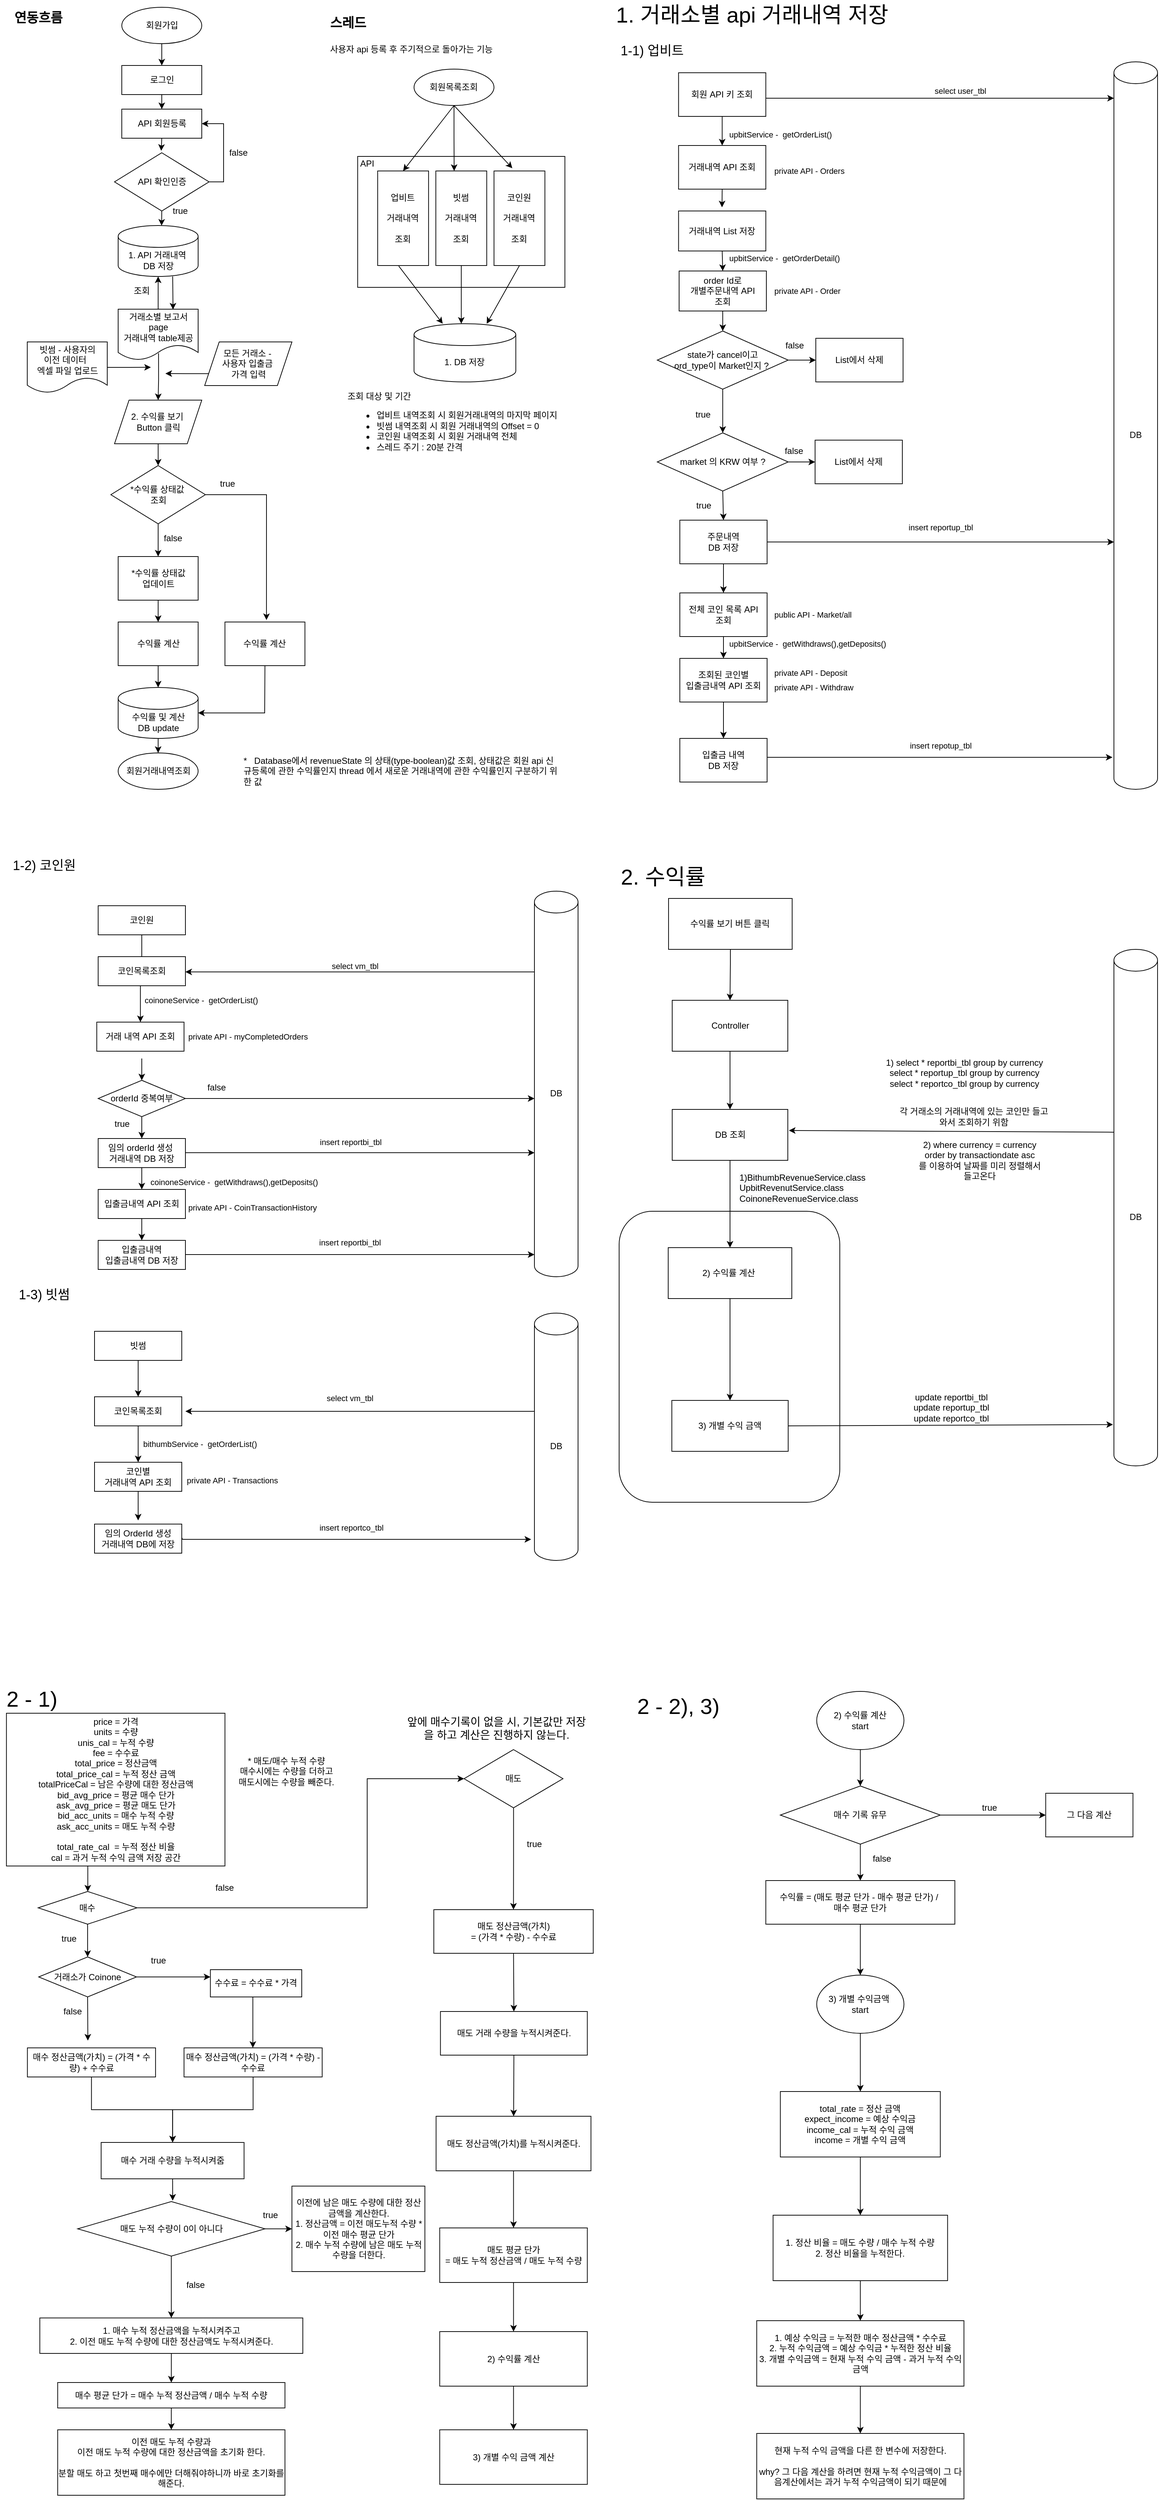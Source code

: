 <mxfile version="14.1.1" type="github">
  <diagram id="C5RBs43oDa-KdzZeNtuy" name="Page-1">
    <mxGraphModel dx="2145" dy="2346" grid="1" gridSize="10" guides="1" tooltips="1" connect="1" arrows="1" fold="1" page="1" pageScale="1" pageWidth="827" pageHeight="1169" math="0" shadow="0">
      <root>
        <mxCell id="WIyWlLk6GJQsqaUBKTNV-0" />
        <mxCell id="WIyWlLk6GJQsqaUBKTNV-1" parent="WIyWlLk6GJQsqaUBKTNV-0" />
        <mxCell id="g-zlBrlbBaNjMmDmiiCl-427" value="" style="rounded=1;whiteSpace=wrap;html=1;" vertex="1" parent="WIyWlLk6GJQsqaUBKTNV-1">
          <mxGeometry x="856.5" y="520" width="303.5" height="400" as="geometry" />
        </mxCell>
        <mxCell id="WIyWlLk6GJQsqaUBKTNV-2" value="" style="edgeStyle=orthogonalEdgeStyle;rounded=0;orthogonalLoop=1;jettySize=auto;html=1;entryX=0.5;entryY=0;entryDx=0;entryDy=0;" parent="WIyWlLk6GJQsqaUBKTNV-1" source="WIyWlLk6GJQsqaUBKTNV-3" target="WIyWlLk6GJQsqaUBKTNV-7" edge="1">
          <mxGeometry relative="1" as="geometry">
            <mxPoint x="200" y="250" as="targetPoint" />
          </mxGeometry>
        </mxCell>
        <mxCell id="WIyWlLk6GJQsqaUBKTNV-3" value="코인원" style="rounded=0;whiteSpace=wrap;html=1;" parent="WIyWlLk6GJQsqaUBKTNV-1" vertex="1">
          <mxGeometry x="140" y="100" width="120" height="40" as="geometry" />
        </mxCell>
        <mxCell id="WIyWlLk6GJQsqaUBKTNV-7" value="거래 내역 API 조회" style="rounded=0;whiteSpace=wrap;html=1;" parent="WIyWlLk6GJQsqaUBKTNV-1" vertex="1">
          <mxGeometry x="138.1" y="260" width="120" height="40" as="geometry" />
        </mxCell>
        <mxCell id="g-zlBrlbBaNjMmDmiiCl-0" value="DB" style="shape=cylinder3;whiteSpace=wrap;html=1;boundedLbl=1;backgroundOutline=1;size=15;" vertex="1" parent="WIyWlLk6GJQsqaUBKTNV-1">
          <mxGeometry x="740" y="80" width="60" height="530" as="geometry" />
        </mxCell>
        <mxCell id="g-zlBrlbBaNjMmDmiiCl-2" value="입출금내역 API 조회" style="rounded=0;whiteSpace=wrap;html=1;" vertex="1" parent="WIyWlLk6GJQsqaUBKTNV-1">
          <mxGeometry x="140" y="490" width="120" height="40" as="geometry" />
        </mxCell>
        <mxCell id="g-zlBrlbBaNjMmDmiiCl-4" value="orderId 중복여부" style="rhombus;whiteSpace=wrap;html=1;" vertex="1" parent="WIyWlLk6GJQsqaUBKTNV-1">
          <mxGeometry x="140" y="340" width="120" height="50" as="geometry" />
        </mxCell>
        <mxCell id="g-zlBrlbBaNjMmDmiiCl-8" value="" style="edgeStyle=orthogonalEdgeStyle;rounded=0;orthogonalLoop=1;jettySize=auto;html=1;entryX=0.5;entryY=0;entryDx=0;entryDy=0;" edge="1" parent="WIyWlLk6GJQsqaUBKTNV-1" target="g-zlBrlbBaNjMmDmiiCl-4">
          <mxGeometry relative="1" as="geometry">
            <mxPoint x="200" y="310" as="sourcePoint" />
            <mxPoint x="210" y="292" as="targetPoint" />
          </mxGeometry>
        </mxCell>
        <mxCell id="g-zlBrlbBaNjMmDmiiCl-10" value="임의 orderId 생성&amp;nbsp;&lt;br&gt;거래내역 DB 저장" style="rounded=0;whiteSpace=wrap;html=1;" vertex="1" parent="WIyWlLk6GJQsqaUBKTNV-1">
          <mxGeometry x="140" y="420" width="120" height="40" as="geometry" />
        </mxCell>
        <mxCell id="g-zlBrlbBaNjMmDmiiCl-11" value="" style="edgeStyle=orthogonalEdgeStyle;rounded=0;orthogonalLoop=1;jettySize=auto;html=1;entryX=0.5;entryY=0;entryDx=0;entryDy=0;" edge="1" parent="WIyWlLk6GJQsqaUBKTNV-1" target="g-zlBrlbBaNjMmDmiiCl-10">
          <mxGeometry relative="1" as="geometry">
            <mxPoint x="200" y="390" as="sourcePoint" />
            <mxPoint x="212" y="381" as="targetPoint" />
          </mxGeometry>
        </mxCell>
        <mxCell id="g-zlBrlbBaNjMmDmiiCl-14" value="" style="edgeStyle=orthogonalEdgeStyle;rounded=0;orthogonalLoop=1;jettySize=auto;html=1;" edge="1" parent="WIyWlLk6GJQsqaUBKTNV-1" source="g-zlBrlbBaNjMmDmiiCl-4">
          <mxGeometry relative="1" as="geometry">
            <mxPoint x="430" y="365" as="sourcePoint" />
            <mxPoint x="740" y="365" as="targetPoint" />
            <Array as="points">
              <mxPoint x="620" y="365" />
              <mxPoint x="620" y="365" />
            </Array>
          </mxGeometry>
        </mxCell>
        <mxCell id="g-zlBrlbBaNjMmDmiiCl-15" value="true" style="text;html=1;strokeColor=none;fillColor=none;align=center;verticalAlign=middle;whiteSpace=wrap;rounded=0;" vertex="1" parent="WIyWlLk6GJQsqaUBKTNV-1">
          <mxGeometry x="152.5" y="390" width="40" height="20" as="geometry" />
        </mxCell>
        <mxCell id="g-zlBrlbBaNjMmDmiiCl-16" value="false" style="text;html=1;strokeColor=none;fillColor=none;align=center;verticalAlign=middle;whiteSpace=wrap;rounded=0;" vertex="1" parent="WIyWlLk6GJQsqaUBKTNV-1">
          <mxGeometry x="282.5" y="340" width="40" height="20" as="geometry" />
        </mxCell>
        <mxCell id="g-zlBrlbBaNjMmDmiiCl-27" value="빗썸" style="rounded=0;whiteSpace=wrap;html=1;" vertex="1" parent="WIyWlLk6GJQsqaUBKTNV-1">
          <mxGeometry x="135" y="685" width="120" height="40" as="geometry" />
        </mxCell>
        <mxCell id="g-zlBrlbBaNjMmDmiiCl-28" value="DB" style="shape=cylinder3;whiteSpace=wrap;html=1;boundedLbl=1;backgroundOutline=1;size=15;" vertex="1" parent="WIyWlLk6GJQsqaUBKTNV-1">
          <mxGeometry x="740" y="660" width="60" height="340" as="geometry" />
        </mxCell>
        <mxCell id="g-zlBrlbBaNjMmDmiiCl-29" value="" style="edgeStyle=orthogonalEdgeStyle;rounded=0;orthogonalLoop=1;jettySize=auto;html=1;entryX=0.5;entryY=0;entryDx=0;entryDy=0;" edge="1" parent="WIyWlLk6GJQsqaUBKTNV-1" source="g-zlBrlbBaNjMmDmiiCl-27">
          <mxGeometry relative="1" as="geometry">
            <mxPoint x="195" y="725" as="sourcePoint" />
            <mxPoint x="195" y="775" as="targetPoint" />
          </mxGeometry>
        </mxCell>
        <mxCell id="g-zlBrlbBaNjMmDmiiCl-30" value="코인별 &lt;br&gt;거래내역 API 조회" style="rounded=0;whiteSpace=wrap;html=1;" vertex="1" parent="WIyWlLk6GJQsqaUBKTNV-1">
          <mxGeometry x="135" y="865" width="120" height="40" as="geometry" />
        </mxCell>
        <mxCell id="g-zlBrlbBaNjMmDmiiCl-32" value="" style="edgeStyle=orthogonalEdgeStyle;rounded=0;orthogonalLoop=1;jettySize=auto;html=1;entryX=0.5;entryY=0;entryDx=0;entryDy=0;" edge="1" parent="WIyWlLk6GJQsqaUBKTNV-1" source="g-zlBrlbBaNjMmDmiiCl-30">
          <mxGeometry relative="1" as="geometry">
            <mxPoint x="205" y="825" as="sourcePoint" />
            <mxPoint x="195" y="945" as="targetPoint" />
          </mxGeometry>
        </mxCell>
        <mxCell id="g-zlBrlbBaNjMmDmiiCl-42" value="&lt;font style=&quot;font-size: 18px&quot;&gt;1-2) 코인원&lt;/font&gt;" style="text;html=1;strokeColor=none;fillColor=none;align=center;verticalAlign=middle;whiteSpace=wrap;rounded=0;" vertex="1" parent="WIyWlLk6GJQsqaUBKTNV-1">
          <mxGeometry x="5.83" y="20" width="120" height="50" as="geometry" />
        </mxCell>
        <mxCell id="g-zlBrlbBaNjMmDmiiCl-43" value="코인목록조회" style="rounded=0;whiteSpace=wrap;html=1;" vertex="1" parent="WIyWlLk6GJQsqaUBKTNV-1">
          <mxGeometry x="140" y="170" width="120" height="40" as="geometry" />
        </mxCell>
        <mxCell id="g-zlBrlbBaNjMmDmiiCl-45" value="코인목록조회" style="rounded=0;whiteSpace=wrap;html=1;" vertex="1" parent="WIyWlLk6GJQsqaUBKTNV-1">
          <mxGeometry x="135" y="775" width="120" height="40" as="geometry" />
        </mxCell>
        <mxCell id="g-zlBrlbBaNjMmDmiiCl-46" value="" style="edgeStyle=orthogonalEdgeStyle;rounded=0;orthogonalLoop=1;jettySize=auto;html=1;" edge="1" parent="WIyWlLk6GJQsqaUBKTNV-1" source="g-zlBrlbBaNjMmDmiiCl-28">
          <mxGeometry relative="1" as="geometry">
            <mxPoint x="265" y="655" as="sourcePoint" />
            <mxPoint x="260" y="795" as="targetPoint" />
            <Array as="points">
              <mxPoint x="455" y="795" />
              <mxPoint x="455" y="795" />
            </Array>
          </mxGeometry>
        </mxCell>
        <mxCell id="g-zlBrlbBaNjMmDmiiCl-98" value="select vm_tbl" style="edgeLabel;html=1;align=center;verticalAlign=middle;resizable=0;points=[];" vertex="1" connectable="0" parent="g-zlBrlbBaNjMmDmiiCl-46">
          <mxGeometry x="0.154" y="1" relative="1" as="geometry">
            <mxPoint x="22.5" y="-19" as="offset" />
          </mxGeometry>
        </mxCell>
        <mxCell id="g-zlBrlbBaNjMmDmiiCl-47" value="" style="edgeStyle=orthogonalEdgeStyle;rounded=0;orthogonalLoop=1;jettySize=auto;html=1;entryX=0.5;entryY=0;entryDx=0;entryDy=0;" edge="1" parent="WIyWlLk6GJQsqaUBKTNV-1" source="g-zlBrlbBaNjMmDmiiCl-45" target="g-zlBrlbBaNjMmDmiiCl-30">
          <mxGeometry relative="1" as="geometry">
            <mxPoint x="205" y="735" as="sourcePoint" />
            <mxPoint x="205" y="785" as="targetPoint" />
          </mxGeometry>
        </mxCell>
        <mxCell id="g-zlBrlbBaNjMmDmiiCl-50" value="" style="edgeStyle=orthogonalEdgeStyle;rounded=0;orthogonalLoop=1;jettySize=auto;html=1;" edge="1" parent="WIyWlLk6GJQsqaUBKTNV-1">
          <mxGeometry relative="1" as="geometry">
            <mxPoint x="740" y="191" as="sourcePoint" />
            <mxPoint x="260" y="191" as="targetPoint" />
            <Array as="points">
              <mxPoint x="560" y="191" />
              <mxPoint x="560" y="191" />
            </Array>
          </mxGeometry>
        </mxCell>
        <mxCell id="g-zlBrlbBaNjMmDmiiCl-54" value="&lt;font style=&quot;font-size: 18px&quot;&gt;1-3) 빗썸&lt;/font&gt;" style="text;html=1;strokeColor=none;fillColor=none;align=center;verticalAlign=middle;whiteSpace=wrap;rounded=0;" vertex="1" parent="WIyWlLk6GJQsqaUBKTNV-1">
          <mxGeometry x="5.83" y="610" width="120" height="50" as="geometry" />
        </mxCell>
        <mxCell id="g-zlBrlbBaNjMmDmiiCl-62" value="DB" style="shape=cylinder3;whiteSpace=wrap;html=1;boundedLbl=1;backgroundOutline=1;size=15;" vertex="1" parent="WIyWlLk6GJQsqaUBKTNV-1">
          <mxGeometry x="1537" y="-1060" width="60" height="1000" as="geometry" />
        </mxCell>
        <mxCell id="g-zlBrlbBaNjMmDmiiCl-63" style="edgeStyle=orthogonalEdgeStyle;rounded=0;orthogonalLoop=1;jettySize=auto;html=1;" edge="1" parent="WIyWlLk6GJQsqaUBKTNV-1" source="g-zlBrlbBaNjMmDmiiCl-66" target="g-zlBrlbBaNjMmDmiiCl-62">
          <mxGeometry relative="1" as="geometry">
            <Array as="points">
              <mxPoint x="1147" y="-1010" />
              <mxPoint x="1147" y="-1010" />
            </Array>
          </mxGeometry>
        </mxCell>
        <mxCell id="g-zlBrlbBaNjMmDmiiCl-64" value="select user_tbl&amp;nbsp;" style="edgeLabel;html=1;align=center;verticalAlign=middle;resizable=0;points=[];" vertex="1" connectable="0" parent="g-zlBrlbBaNjMmDmiiCl-63">
          <mxGeometry x="0.124" y="-1" relative="1" as="geometry">
            <mxPoint y="-11" as="offset" />
          </mxGeometry>
        </mxCell>
        <mxCell id="g-zlBrlbBaNjMmDmiiCl-65" style="edgeStyle=orthogonalEdgeStyle;rounded=0;orthogonalLoop=1;jettySize=auto;html=1;entryX=0.5;entryY=0;entryDx=0;entryDy=0;" edge="1" parent="WIyWlLk6GJQsqaUBKTNV-1" source="g-zlBrlbBaNjMmDmiiCl-66" target="g-zlBrlbBaNjMmDmiiCl-68">
          <mxGeometry relative="1" as="geometry" />
        </mxCell>
        <mxCell id="g-zlBrlbBaNjMmDmiiCl-66" value="회원 API 키 조회" style="rounded=0;whiteSpace=wrap;html=1;" vertex="1" parent="WIyWlLk6GJQsqaUBKTNV-1">
          <mxGeometry x="938.24" y="-1045" width="120" height="60" as="geometry" />
        </mxCell>
        <mxCell id="g-zlBrlbBaNjMmDmiiCl-466" style="edgeStyle=none;rounded=0;orthogonalLoop=1;jettySize=auto;html=1;exitX=0.5;exitY=1;exitDx=0;exitDy=0;" edge="1" parent="WIyWlLk6GJQsqaUBKTNV-1" source="g-zlBrlbBaNjMmDmiiCl-68">
          <mxGeometry relative="1" as="geometry">
            <mxPoint x="998" y="-860" as="targetPoint" />
          </mxGeometry>
        </mxCell>
        <mxCell id="g-zlBrlbBaNjMmDmiiCl-68" value="거래내역 API 조회" style="rounded=0;whiteSpace=wrap;html=1;" vertex="1" parent="WIyWlLk6GJQsqaUBKTNV-1">
          <mxGeometry x="938.24" y="-945" width="120" height="60" as="geometry" />
        </mxCell>
        <mxCell id="g-zlBrlbBaNjMmDmiiCl-414" style="edgeStyle=none;rounded=0;orthogonalLoop=1;jettySize=auto;html=1;entryX=0.5;entryY=0;entryDx=0;entryDy=0;" edge="1" parent="WIyWlLk6GJQsqaUBKTNV-1" source="g-zlBrlbBaNjMmDmiiCl-70" target="g-zlBrlbBaNjMmDmiiCl-73">
          <mxGeometry relative="1" as="geometry" />
        </mxCell>
        <mxCell id="g-zlBrlbBaNjMmDmiiCl-70" value="order Id로&lt;br&gt;개별주문내역 API &lt;br&gt;조회" style="rounded=0;whiteSpace=wrap;html=1;" vertex="1" parent="WIyWlLk6GJQsqaUBKTNV-1">
          <mxGeometry x="939" y="-772.5" width="120" height="55" as="geometry" />
        </mxCell>
        <mxCell id="g-zlBrlbBaNjMmDmiiCl-432" style="edgeStyle=none;rounded=0;orthogonalLoop=1;jettySize=auto;html=1;exitX=0.5;exitY=1;exitDx=0;exitDy=0;entryX=0.5;entryY=0;entryDx=0;entryDy=0;" edge="1" parent="WIyWlLk6GJQsqaUBKTNV-1" source="g-zlBrlbBaNjMmDmiiCl-73" target="g-zlBrlbBaNjMmDmiiCl-77">
          <mxGeometry relative="1" as="geometry" />
        </mxCell>
        <mxCell id="g-zlBrlbBaNjMmDmiiCl-434" style="edgeStyle=none;rounded=0;orthogonalLoop=1;jettySize=auto;html=1;exitX=1;exitY=0.5;exitDx=0;exitDy=0;entryX=0;entryY=0.5;entryDx=0;entryDy=0;" edge="1" parent="WIyWlLk6GJQsqaUBKTNV-1" source="g-zlBrlbBaNjMmDmiiCl-73" target="g-zlBrlbBaNjMmDmiiCl-74">
          <mxGeometry relative="1" as="geometry">
            <mxPoint x="1120" y="-650" as="targetPoint" />
          </mxGeometry>
        </mxCell>
        <mxCell id="g-zlBrlbBaNjMmDmiiCl-73" value="state가 cancel이고&lt;br&gt;ord_type이 Market인지 ?&amp;nbsp;" style="rhombus;whiteSpace=wrap;html=1;rounded=0;" vertex="1" parent="WIyWlLk6GJQsqaUBKTNV-1">
          <mxGeometry x="909" y="-690" width="180" height="80" as="geometry" />
        </mxCell>
        <mxCell id="g-zlBrlbBaNjMmDmiiCl-74" value="List에서 삭제" style="whiteSpace=wrap;html=1;rounded=0;" vertex="1" parent="WIyWlLk6GJQsqaUBKTNV-1">
          <mxGeometry x="1127" y="-680" width="120" height="60" as="geometry" />
        </mxCell>
        <mxCell id="g-zlBrlbBaNjMmDmiiCl-436" style="edgeStyle=none;rounded=0;orthogonalLoop=1;jettySize=auto;html=1;exitX=1;exitY=0.5;exitDx=0;exitDy=0;entryX=0;entryY=0.5;entryDx=0;entryDy=0;" edge="1" parent="WIyWlLk6GJQsqaUBKTNV-1" source="g-zlBrlbBaNjMmDmiiCl-77" target="g-zlBrlbBaNjMmDmiiCl-78">
          <mxGeometry relative="1" as="geometry" />
        </mxCell>
        <mxCell id="g-zlBrlbBaNjMmDmiiCl-438" style="edgeStyle=none;rounded=0;orthogonalLoop=1;jettySize=auto;html=1;exitX=0.5;exitY=1;exitDx=0;exitDy=0;entryX=0.5;entryY=0;entryDx=0;entryDy=0;" edge="1" parent="WIyWlLk6GJQsqaUBKTNV-1" source="g-zlBrlbBaNjMmDmiiCl-77" target="g-zlBrlbBaNjMmDmiiCl-81">
          <mxGeometry relative="1" as="geometry">
            <mxPoint x="1000" y="-440" as="targetPoint" />
          </mxGeometry>
        </mxCell>
        <mxCell id="g-zlBrlbBaNjMmDmiiCl-77" value="market 의 KRW 여부 ?" style="rhombus;whiteSpace=wrap;html=1;rounded=0;" vertex="1" parent="WIyWlLk6GJQsqaUBKTNV-1">
          <mxGeometry x="909" y="-550" width="180" height="80" as="geometry" />
        </mxCell>
        <mxCell id="g-zlBrlbBaNjMmDmiiCl-78" value="List에서 삭제" style="whiteSpace=wrap;html=1;rounded=0;" vertex="1" parent="WIyWlLk6GJQsqaUBKTNV-1">
          <mxGeometry x="1126" y="-540" width="120" height="60" as="geometry" />
        </mxCell>
        <mxCell id="g-zlBrlbBaNjMmDmiiCl-79" value="insert reportup_tbl&amp;nbsp;" style="edgeStyle=orthogonalEdgeStyle;rounded=0;orthogonalLoop=1;jettySize=auto;html=1;" edge="1" parent="WIyWlLk6GJQsqaUBKTNV-1" source="g-zlBrlbBaNjMmDmiiCl-81" target="g-zlBrlbBaNjMmDmiiCl-62">
          <mxGeometry x="0.006" y="20" relative="1" as="geometry">
            <Array as="points">
              <mxPoint x="1147" y="-400" />
              <mxPoint x="1147" y="-400" />
            </Array>
            <mxPoint as="offset" />
          </mxGeometry>
        </mxCell>
        <mxCell id="g-zlBrlbBaNjMmDmiiCl-80" value="" style="edgeStyle=orthogonalEdgeStyle;rounded=0;orthogonalLoop=1;jettySize=auto;html=1;" edge="1" parent="WIyWlLk6GJQsqaUBKTNV-1" source="g-zlBrlbBaNjMmDmiiCl-81" target="g-zlBrlbBaNjMmDmiiCl-84">
          <mxGeometry relative="1" as="geometry" />
        </mxCell>
        <mxCell id="g-zlBrlbBaNjMmDmiiCl-81" value="주문내역&lt;br&gt;DB 저장" style="whiteSpace=wrap;html=1;rounded=0;" vertex="1" parent="WIyWlLk6GJQsqaUBKTNV-1">
          <mxGeometry x="940" y="-430" width="120" height="60" as="geometry" />
        </mxCell>
        <mxCell id="g-zlBrlbBaNjMmDmiiCl-83" value="" style="edgeStyle=orthogonalEdgeStyle;rounded=0;orthogonalLoop=1;jettySize=auto;html=1;" edge="1" parent="WIyWlLk6GJQsqaUBKTNV-1" source="g-zlBrlbBaNjMmDmiiCl-84" target="g-zlBrlbBaNjMmDmiiCl-86">
          <mxGeometry relative="1" as="geometry" />
        </mxCell>
        <mxCell id="g-zlBrlbBaNjMmDmiiCl-84" value="전체 코인 목록 API &lt;br&gt;조회" style="whiteSpace=wrap;html=1;rounded=0;" vertex="1" parent="WIyWlLk6GJQsqaUBKTNV-1">
          <mxGeometry x="940" y="-330" width="120" height="60" as="geometry" />
        </mxCell>
        <mxCell id="g-zlBrlbBaNjMmDmiiCl-85" value="" style="edgeStyle=orthogonalEdgeStyle;rounded=0;orthogonalLoop=1;jettySize=auto;html=1;" edge="1" parent="WIyWlLk6GJQsqaUBKTNV-1" source="g-zlBrlbBaNjMmDmiiCl-86" target="g-zlBrlbBaNjMmDmiiCl-88">
          <mxGeometry relative="1" as="geometry" />
        </mxCell>
        <mxCell id="g-zlBrlbBaNjMmDmiiCl-86" value="조회된 코인별 &lt;br&gt;입출금내역 API 조회" style="whiteSpace=wrap;html=1;rounded=0;" vertex="1" parent="WIyWlLk6GJQsqaUBKTNV-1">
          <mxGeometry x="940" y="-240" width="120" height="60" as="geometry" />
        </mxCell>
        <mxCell id="g-zlBrlbBaNjMmDmiiCl-87" value="insert repotup_tbl&amp;nbsp;" style="edgeStyle=orthogonalEdgeStyle;rounded=0;orthogonalLoop=1;jettySize=auto;html=1;" edge="1" parent="WIyWlLk6GJQsqaUBKTNV-1">
          <mxGeometry x="0.021" y="16" relative="1" as="geometry">
            <mxPoint x="1055" y="-104" as="sourcePoint" />
            <mxPoint x="1535" y="-104" as="targetPoint" />
            <Array as="points">
              <mxPoint x="1418" y="-104" />
              <mxPoint x="1418" y="-104" />
            </Array>
            <mxPoint as="offset" />
          </mxGeometry>
        </mxCell>
        <mxCell id="g-zlBrlbBaNjMmDmiiCl-88" value="입출금 내역&lt;br&gt;DB 저장" style="whiteSpace=wrap;html=1;rounded=0;" vertex="1" parent="WIyWlLk6GJQsqaUBKTNV-1">
          <mxGeometry x="940" y="-130" width="120" height="60" as="geometry" />
        </mxCell>
        <mxCell id="g-zlBrlbBaNjMmDmiiCl-91" value="&lt;font style=&quot;font-size: 18px&quot;&gt;1-1) 업비트&lt;/font&gt;" style="text;html=1;strokeColor=none;fillColor=none;align=center;verticalAlign=middle;whiteSpace=wrap;rounded=0;" vertex="1" parent="WIyWlLk6GJQsqaUBKTNV-1">
          <mxGeometry x="841.5" y="-1100" width="120" height="50" as="geometry" />
        </mxCell>
        <mxCell id="g-zlBrlbBaNjMmDmiiCl-93" value="" style="edgeStyle=orthogonalEdgeStyle;rounded=0;orthogonalLoop=1;jettySize=auto;html=1;entryX=0.5;entryY=0;entryDx=0;entryDy=0;" edge="1" parent="WIyWlLk6GJQsqaUBKTNV-1" source="g-zlBrlbBaNjMmDmiiCl-10" target="g-zlBrlbBaNjMmDmiiCl-2">
          <mxGeometry relative="1" as="geometry">
            <mxPoint x="210" y="400" as="sourcePoint" />
            <mxPoint x="210" y="430" as="targetPoint" />
            <Array as="points">
              <mxPoint x="200" y="480" />
              <mxPoint x="200" y="480" />
            </Array>
          </mxGeometry>
        </mxCell>
        <mxCell id="g-zlBrlbBaNjMmDmiiCl-96" value="" style="edgeStyle=orthogonalEdgeStyle;rounded=0;orthogonalLoop=1;jettySize=auto;html=1;entryX=0.5;entryY=0;entryDx=0;entryDy=0;" edge="1" parent="WIyWlLk6GJQsqaUBKTNV-1">
          <mxGeometry relative="1" as="geometry">
            <mxPoint x="255.5" y="969" as="sourcePoint" />
            <mxPoint x="735.5" y="971" as="targetPoint" />
            <Array as="points">
              <mxPoint x="255.4" y="971" />
            </Array>
          </mxGeometry>
        </mxCell>
        <mxCell id="g-zlBrlbBaNjMmDmiiCl-97" value="insert reportco_tbl" style="edgeLabel;html=1;align=center;verticalAlign=middle;resizable=0;points=[];" vertex="1" connectable="0" parent="g-zlBrlbBaNjMmDmiiCl-96">
          <mxGeometry x="-0.298" y="-1" relative="1" as="geometry">
            <mxPoint x="64.83" y="-17" as="offset" />
          </mxGeometry>
        </mxCell>
        <mxCell id="g-zlBrlbBaNjMmDmiiCl-99" value="" style="rounded=0;whiteSpace=wrap;html=1;" vertex="1" parent="WIyWlLk6GJQsqaUBKTNV-1">
          <mxGeometry x="496.91" y="-930" width="285" height="180" as="geometry" />
        </mxCell>
        <mxCell id="g-zlBrlbBaNjMmDmiiCl-100" style="edgeStyle=orthogonalEdgeStyle;rounded=0;orthogonalLoop=1;jettySize=auto;html=1;exitX=0.5;exitY=1;exitDx=0;exitDy=0;entryX=0.5;entryY=0;entryDx=0;entryDy=0;" edge="1" parent="WIyWlLk6GJQsqaUBKTNV-1" source="g-zlBrlbBaNjMmDmiiCl-101" target="g-zlBrlbBaNjMmDmiiCl-103">
          <mxGeometry relative="1" as="geometry">
            <mxPoint x="227.5" y="-995.0" as="sourcePoint" />
          </mxGeometry>
        </mxCell>
        <mxCell id="g-zlBrlbBaNjMmDmiiCl-101" value="로그인" style="rounded=0;whiteSpace=wrap;html=1;" vertex="1" parent="WIyWlLk6GJQsqaUBKTNV-1">
          <mxGeometry x="172.5" y="-1055" width="110" height="40" as="geometry" />
        </mxCell>
        <mxCell id="g-zlBrlbBaNjMmDmiiCl-102" style="edgeStyle=orthogonalEdgeStyle;rounded=0;orthogonalLoop=1;jettySize=auto;html=1;exitX=0.5;exitY=1;exitDx=0;exitDy=0;entryX=0.494;entryY=-0.034;entryDx=0;entryDy=0;entryPerimeter=0;" edge="1" parent="WIyWlLk6GJQsqaUBKTNV-1" source="g-zlBrlbBaNjMmDmiiCl-103" target="g-zlBrlbBaNjMmDmiiCl-106">
          <mxGeometry relative="1" as="geometry" />
        </mxCell>
        <mxCell id="g-zlBrlbBaNjMmDmiiCl-103" value="API 회원등록" style="rounded=0;whiteSpace=wrap;html=1;" vertex="1" parent="WIyWlLk6GJQsqaUBKTNV-1">
          <mxGeometry x="172.5" y="-995" width="110" height="40" as="geometry" />
        </mxCell>
        <mxCell id="g-zlBrlbBaNjMmDmiiCl-104" style="edgeStyle=orthogonalEdgeStyle;rounded=0;orthogonalLoop=1;jettySize=auto;html=1;exitX=0.5;exitY=1;exitDx=0;exitDy=0;entryX=0.543;entryY=0.002;entryDx=0;entryDy=0;entryPerimeter=0;" edge="1" parent="WIyWlLk6GJQsqaUBKTNV-1" source="g-zlBrlbBaNjMmDmiiCl-106" target="g-zlBrlbBaNjMmDmiiCl-140">
          <mxGeometry relative="1" as="geometry" />
        </mxCell>
        <mxCell id="g-zlBrlbBaNjMmDmiiCl-105" style="edgeStyle=orthogonalEdgeStyle;rounded=0;orthogonalLoop=1;jettySize=auto;html=1;exitX=1;exitY=0.5;exitDx=0;exitDy=0;entryX=1;entryY=0.5;entryDx=0;entryDy=0;" edge="1" parent="WIyWlLk6GJQsqaUBKTNV-1" source="g-zlBrlbBaNjMmDmiiCl-106" target="g-zlBrlbBaNjMmDmiiCl-103">
          <mxGeometry relative="1" as="geometry" />
        </mxCell>
        <mxCell id="g-zlBrlbBaNjMmDmiiCl-106" value="&lt;span&gt;API 확인인증&lt;/span&gt;" style="rhombus;whiteSpace=wrap;html=1;" vertex="1" parent="WIyWlLk6GJQsqaUBKTNV-1">
          <mxGeometry x="162.5" y="-935" width="130" height="80" as="geometry" />
        </mxCell>
        <mxCell id="g-zlBrlbBaNjMmDmiiCl-107" value="" style="edgeStyle=orthogonalEdgeStyle;rounded=0;orthogonalLoop=1;jettySize=auto;html=1;exitX=0.505;exitY=0.864;exitDx=0;exitDy=0;exitPerimeter=0;" edge="1" parent="WIyWlLk6GJQsqaUBKTNV-1" source="g-zlBrlbBaNjMmDmiiCl-109" target="g-zlBrlbBaNjMmDmiiCl-111">
          <mxGeometry relative="1" as="geometry" />
        </mxCell>
        <mxCell id="g-zlBrlbBaNjMmDmiiCl-108" style="edgeStyle=orthogonalEdgeStyle;rounded=0;orthogonalLoop=1;jettySize=auto;html=1;exitX=0.5;exitY=0;exitDx=0;exitDy=0;entryX=0.5;entryY=1;entryDx=0;entryDy=0;entryPerimeter=0;" edge="1" parent="WIyWlLk6GJQsqaUBKTNV-1" source="g-zlBrlbBaNjMmDmiiCl-109" target="g-zlBrlbBaNjMmDmiiCl-140">
          <mxGeometry relative="1" as="geometry">
            <mxPoint x="222.452" y="-755" as="targetPoint" />
            <Array as="points">
              <mxPoint x="222.5" y="-755" />
              <mxPoint x="222.5" y="-755" />
            </Array>
          </mxGeometry>
        </mxCell>
        <mxCell id="g-zlBrlbBaNjMmDmiiCl-109" value="거래소별 보고서 page &lt;br&gt;거래내역 table제공" style="shape=document;whiteSpace=wrap;html=1;boundedLbl=1;" vertex="1" parent="WIyWlLk6GJQsqaUBKTNV-1">
          <mxGeometry x="167.5" y="-720" width="110" height="70" as="geometry" />
        </mxCell>
        <mxCell id="g-zlBrlbBaNjMmDmiiCl-110" style="edgeStyle=orthogonalEdgeStyle;rounded=0;orthogonalLoop=1;jettySize=auto;html=1;exitX=0.5;exitY=1;exitDx=0;exitDy=0;entryX=0.5;entryY=0;entryDx=0;entryDy=0;" edge="1" parent="WIyWlLk6GJQsqaUBKTNV-1" source="g-zlBrlbBaNjMmDmiiCl-111" target="g-zlBrlbBaNjMmDmiiCl-118">
          <mxGeometry relative="1" as="geometry" />
        </mxCell>
        <mxCell id="g-zlBrlbBaNjMmDmiiCl-111" value="2. 수익률 보기&amp;nbsp;&lt;br&gt;Button 클릭" style="shape=parallelogram;perimeter=parallelogramPerimeter;whiteSpace=wrap;html=1;fixedSize=1;" vertex="1" parent="WIyWlLk6GJQsqaUBKTNV-1">
          <mxGeometry x="162.5" y="-595" width="120" height="60" as="geometry" />
        </mxCell>
        <mxCell id="g-zlBrlbBaNjMmDmiiCl-112" style="edgeStyle=orthogonalEdgeStyle;rounded=0;orthogonalLoop=1;jettySize=auto;html=1;exitX=0;exitY=0.75;exitDx=0;exitDy=0;" edge="1" parent="WIyWlLk6GJQsqaUBKTNV-1" source="g-zlBrlbBaNjMmDmiiCl-113">
          <mxGeometry relative="1" as="geometry">
            <mxPoint x="232.5" y="-631.524" as="targetPoint" />
          </mxGeometry>
        </mxCell>
        <mxCell id="g-zlBrlbBaNjMmDmiiCl-113" value="모든 거래소 -&amp;nbsp;&lt;br&gt;사용자 입출금&amp;nbsp;&lt;br&gt;가격 입력" style="shape=parallelogram;perimeter=parallelogramPerimeter;whiteSpace=wrap;html=1;fixedSize=1;" vertex="1" parent="WIyWlLk6GJQsqaUBKTNV-1">
          <mxGeometry x="286.5" y="-675" width="120" height="60" as="geometry" />
        </mxCell>
        <mxCell id="g-zlBrlbBaNjMmDmiiCl-114" style="edgeStyle=orthogonalEdgeStyle;rounded=0;orthogonalLoop=1;jettySize=auto;html=1;exitX=1;exitY=0.5;exitDx=0;exitDy=0;" edge="1" parent="WIyWlLk6GJQsqaUBKTNV-1" source="g-zlBrlbBaNjMmDmiiCl-115">
          <mxGeometry relative="1" as="geometry">
            <mxPoint x="212.5" y="-640.095" as="targetPoint" />
          </mxGeometry>
        </mxCell>
        <mxCell id="g-zlBrlbBaNjMmDmiiCl-115" value="빗썸 - 사용자의&lt;br&gt;이전 데이터&amp;nbsp;&amp;nbsp;&lt;br&gt;엑셀 파일 업로드" style="shape=document;whiteSpace=wrap;html=1;boundedLbl=1;" vertex="1" parent="WIyWlLk6GJQsqaUBKTNV-1">
          <mxGeometry x="42.5" y="-675" width="110" height="70" as="geometry" />
        </mxCell>
        <mxCell id="g-zlBrlbBaNjMmDmiiCl-116" style="edgeStyle=orthogonalEdgeStyle;rounded=0;orthogonalLoop=1;jettySize=auto;html=1;exitX=1;exitY=0.5;exitDx=0;exitDy=0;entryX=0.519;entryY=-0.045;entryDx=0;entryDy=0;entryPerimeter=0;" edge="1" parent="WIyWlLk6GJQsqaUBKTNV-1" source="g-zlBrlbBaNjMmDmiiCl-118" target="g-zlBrlbBaNjMmDmiiCl-121">
          <mxGeometry relative="1" as="geometry" />
        </mxCell>
        <mxCell id="g-zlBrlbBaNjMmDmiiCl-117" style="edgeStyle=orthogonalEdgeStyle;rounded=0;orthogonalLoop=1;jettySize=auto;html=1;exitX=0.5;exitY=1;exitDx=0;exitDy=0;entryX=0.5;entryY=0;entryDx=0;entryDy=0;" edge="1" parent="WIyWlLk6GJQsqaUBKTNV-1" source="g-zlBrlbBaNjMmDmiiCl-118" target="g-zlBrlbBaNjMmDmiiCl-120">
          <mxGeometry relative="1" as="geometry" />
        </mxCell>
        <mxCell id="g-zlBrlbBaNjMmDmiiCl-118" value="&lt;span&gt;*수익률 상태값&amp;nbsp;&lt;/span&gt;&lt;br&gt;&lt;span&gt;조회&lt;/span&gt;" style="rhombus;whiteSpace=wrap;html=1;" vertex="1" parent="WIyWlLk6GJQsqaUBKTNV-1">
          <mxGeometry x="157.5" y="-505" width="130" height="80" as="geometry" />
        </mxCell>
        <mxCell id="g-zlBrlbBaNjMmDmiiCl-119" style="edgeStyle=orthogonalEdgeStyle;rounded=0;orthogonalLoop=1;jettySize=auto;html=1;exitX=0.5;exitY=1;exitDx=0;exitDy=0;entryX=0.5;entryY=0;entryDx=0;entryDy=0;" edge="1" parent="WIyWlLk6GJQsqaUBKTNV-1" source="g-zlBrlbBaNjMmDmiiCl-120" target="g-zlBrlbBaNjMmDmiiCl-123">
          <mxGeometry relative="1" as="geometry">
            <mxPoint x="223" y="-300" as="targetPoint" />
            <Array as="points" />
          </mxGeometry>
        </mxCell>
        <mxCell id="g-zlBrlbBaNjMmDmiiCl-120" value="*수익률 상태값&lt;br&gt;업데이트" style="rounded=0;whiteSpace=wrap;html=1;" vertex="1" parent="WIyWlLk6GJQsqaUBKTNV-1">
          <mxGeometry x="167.5" y="-380" width="110" height="60" as="geometry" />
        </mxCell>
        <mxCell id="g-zlBrlbBaNjMmDmiiCl-486" style="edgeStyle=none;rounded=0;orthogonalLoop=1;jettySize=auto;html=1;exitX=0.5;exitY=1;exitDx=0;exitDy=0;entryX=1;entryY=0.5;entryDx=0;entryDy=0;entryPerimeter=0;" edge="1" parent="WIyWlLk6GJQsqaUBKTNV-1" source="g-zlBrlbBaNjMmDmiiCl-121" target="g-zlBrlbBaNjMmDmiiCl-429">
          <mxGeometry relative="1" as="geometry">
            <Array as="points">
              <mxPoint x="369" y="-165" />
              <mxPoint x="350" y="-165" />
            </Array>
          </mxGeometry>
        </mxCell>
        <mxCell id="g-zlBrlbBaNjMmDmiiCl-121" value="수익률 계산" style="rounded=0;whiteSpace=wrap;html=1;" vertex="1" parent="WIyWlLk6GJQsqaUBKTNV-1">
          <mxGeometry x="314.38" y="-290" width="110" height="60" as="geometry" />
        </mxCell>
        <mxCell id="g-zlBrlbBaNjMmDmiiCl-430" style="edgeStyle=none;rounded=0;orthogonalLoop=1;jettySize=auto;html=1;exitX=0.5;exitY=1;exitDx=0;exitDy=0;" edge="1" parent="WIyWlLk6GJQsqaUBKTNV-1" source="g-zlBrlbBaNjMmDmiiCl-123" target="g-zlBrlbBaNjMmDmiiCl-429">
          <mxGeometry relative="1" as="geometry" />
        </mxCell>
        <mxCell id="g-zlBrlbBaNjMmDmiiCl-123" value="수익률 계산" style="rounded=0;whiteSpace=wrap;html=1;" vertex="1" parent="WIyWlLk6GJQsqaUBKTNV-1">
          <mxGeometry x="167.5" y="-290" width="110" height="60" as="geometry" />
        </mxCell>
        <mxCell id="g-zlBrlbBaNjMmDmiiCl-124" value="&lt;font style=&quot;font-size: 18px&quot;&gt;&lt;b&gt;연동흐름&lt;/b&gt;&lt;/font&gt;" style="text;html=1;strokeColor=none;fillColor=none;align=center;verticalAlign=middle;whiteSpace=wrap;rounded=0;" vertex="1" parent="WIyWlLk6GJQsqaUBKTNV-1">
          <mxGeometry x="12.5" y="-1135" width="90" height="30" as="geometry" />
        </mxCell>
        <mxCell id="g-zlBrlbBaNjMmDmiiCl-125" value="&lt;h1&gt;&lt;span style=&quot;text-align: center&quot;&gt;&lt;font style=&quot;font-size: 18px&quot; face=&quot;Times New Roman&quot;&gt;스레드&amp;nbsp;&lt;/font&gt;&lt;/span&gt;&lt;br&gt;&lt;/h1&gt;&lt;p&gt;사용자 api 등록 후 주기적으로 돌아가는 기능&lt;/p&gt;" style="text;html=1;strokeColor=none;fillColor=none;spacing=5;spacingTop=-20;whiteSpace=wrap;overflow=hidden;rounded=0;" vertex="1" parent="WIyWlLk6GJQsqaUBKTNV-1">
          <mxGeometry x="454.41" y="-1135" width="250" height="70" as="geometry" />
        </mxCell>
        <mxCell id="g-zlBrlbBaNjMmDmiiCl-126" style="edgeStyle=orthogonalEdgeStyle;rounded=0;orthogonalLoop=1;jettySize=auto;html=1;exitX=0.5;exitY=1;exitDx=0;exitDy=0;entryX=0.36;entryY=0;entryDx=0;entryDy=0;entryPerimeter=0;" edge="1" parent="WIyWlLk6GJQsqaUBKTNV-1" source="g-zlBrlbBaNjMmDmiiCl-129" target="g-zlBrlbBaNjMmDmiiCl-136">
          <mxGeometry relative="1" as="geometry" />
        </mxCell>
        <mxCell id="g-zlBrlbBaNjMmDmiiCl-458" style="edgeStyle=none;rounded=0;orthogonalLoop=1;jettySize=auto;html=1;exitX=0.5;exitY=1;exitDx=0;exitDy=0;entryX=0.5;entryY=0;entryDx=0;entryDy=0;" edge="1" parent="WIyWlLk6GJQsqaUBKTNV-1" source="g-zlBrlbBaNjMmDmiiCl-129" target="g-zlBrlbBaNjMmDmiiCl-131">
          <mxGeometry relative="1" as="geometry" />
        </mxCell>
        <mxCell id="g-zlBrlbBaNjMmDmiiCl-459" style="edgeStyle=none;rounded=0;orthogonalLoop=1;jettySize=auto;html=1;exitX=0.5;exitY=1;exitDx=0;exitDy=0;entryX=0.36;entryY=-0.029;entryDx=0;entryDy=0;entryPerimeter=0;" edge="1" parent="WIyWlLk6GJQsqaUBKTNV-1" source="g-zlBrlbBaNjMmDmiiCl-129" target="g-zlBrlbBaNjMmDmiiCl-137">
          <mxGeometry relative="1" as="geometry" />
        </mxCell>
        <mxCell id="g-zlBrlbBaNjMmDmiiCl-129" value="회원목록조회" style="ellipse;whiteSpace=wrap;html=1;" vertex="1" parent="WIyWlLk6GJQsqaUBKTNV-1">
          <mxGeometry x="574.41" y="-1050" width="110" height="50" as="geometry" />
        </mxCell>
        <mxCell id="g-zlBrlbBaNjMmDmiiCl-130" style="edgeStyle=orthogonalEdgeStyle;rounded=0;orthogonalLoop=1;jettySize=auto;html=1;exitX=0;exitY=1;exitDx=0;exitDy=0;" edge="1" parent="WIyWlLk6GJQsqaUBKTNV-1" source="g-zlBrlbBaNjMmDmiiCl-131">
          <mxGeometry relative="1" as="geometry">
            <mxPoint x="524.362" y="-779.857" as="targetPoint" />
          </mxGeometry>
        </mxCell>
        <mxCell id="g-zlBrlbBaNjMmDmiiCl-131" value="업비트&lt;br&gt;&amp;nbsp;&amp;nbsp;&lt;br&gt;거래내역&lt;br&gt;&amp;nbsp;&amp;nbsp;&lt;br&gt;조회" style="rounded=0;whiteSpace=wrap;html=1;" vertex="1" parent="WIyWlLk6GJQsqaUBKTNV-1">
          <mxGeometry x="524.41" y="-910" width="70" height="130" as="geometry" />
        </mxCell>
        <mxCell id="g-zlBrlbBaNjMmDmiiCl-132" value="회원거래내역조회" style="ellipse;whiteSpace=wrap;html=1;" vertex="1" parent="WIyWlLk6GJQsqaUBKTNV-1">
          <mxGeometry x="167.5" y="-110" width="110" height="50" as="geometry" />
        </mxCell>
        <mxCell id="g-zlBrlbBaNjMmDmiiCl-133" style="edgeStyle=orthogonalEdgeStyle;rounded=0;orthogonalLoop=1;jettySize=auto;html=1;exitX=0.5;exitY=1;exitDx=0;exitDy=0;entryX=0.5;entryY=0;entryDx=0;entryDy=0;" edge="1" parent="WIyWlLk6GJQsqaUBKTNV-1" source="g-zlBrlbBaNjMmDmiiCl-134" target="g-zlBrlbBaNjMmDmiiCl-101">
          <mxGeometry relative="1" as="geometry" />
        </mxCell>
        <mxCell id="g-zlBrlbBaNjMmDmiiCl-134" value="회원가입" style="ellipse;whiteSpace=wrap;html=1;" vertex="1" parent="WIyWlLk6GJQsqaUBKTNV-1">
          <mxGeometry x="172.5" y="-1135" width="110" height="50" as="geometry" />
        </mxCell>
        <mxCell id="g-zlBrlbBaNjMmDmiiCl-135" value="" style="edgeStyle=orthogonalEdgeStyle;rounded=0;orthogonalLoop=1;jettySize=auto;html=1;" edge="1" parent="WIyWlLk6GJQsqaUBKTNV-1" source="g-zlBrlbBaNjMmDmiiCl-136" target="g-zlBrlbBaNjMmDmiiCl-139">
          <mxGeometry relative="1" as="geometry">
            <Array as="points">
              <mxPoint x="639.41" y="-720" />
              <mxPoint x="639.41" y="-720" />
            </Array>
          </mxGeometry>
        </mxCell>
        <mxCell id="g-zlBrlbBaNjMmDmiiCl-136" value="빗썸&lt;br&gt;&lt;br&gt;거래내역&lt;br&gt;&amp;nbsp;&amp;nbsp;&lt;br&gt;조회" style="rounded=0;whiteSpace=wrap;html=1;" vertex="1" parent="WIyWlLk6GJQsqaUBKTNV-1">
          <mxGeometry x="604.41" y="-910" width="70" height="130" as="geometry" />
        </mxCell>
        <mxCell id="g-zlBrlbBaNjMmDmiiCl-137" value="코인원&lt;br&gt;&lt;br&gt;거래내역&lt;br&gt;&amp;nbsp;&amp;nbsp;&lt;br&gt;조회" style="rounded=0;whiteSpace=wrap;html=1;" vertex="1" parent="WIyWlLk6GJQsqaUBKTNV-1">
          <mxGeometry x="684.41" y="-910" width="70" height="130" as="geometry" />
        </mxCell>
        <mxCell id="g-zlBrlbBaNjMmDmiiCl-138" value="API" style="text;html=1;strokeColor=none;fillColor=none;align=center;verticalAlign=middle;whiteSpace=wrap;rounded=0;" vertex="1" parent="WIyWlLk6GJQsqaUBKTNV-1">
          <mxGeometry x="490.01" y="-930" width="40" height="20" as="geometry" />
        </mxCell>
        <mxCell id="g-zlBrlbBaNjMmDmiiCl-139" value="1. DB 저장" style="shape=cylinder3;whiteSpace=wrap;html=1;boundedLbl=1;backgroundOutline=1;size=15;" vertex="1" parent="WIyWlLk6GJQsqaUBKTNV-1">
          <mxGeometry x="574.41" y="-700" width="140" height="80" as="geometry" />
        </mxCell>
        <mxCell id="g-zlBrlbBaNjMmDmiiCl-140" value="1. API 거래내역&amp;nbsp;&lt;br&gt;DB 저장" style="shape=cylinder3;whiteSpace=wrap;html=1;boundedLbl=1;backgroundOutline=1;size=15;" vertex="1" parent="WIyWlLk6GJQsqaUBKTNV-1">
          <mxGeometry x="167.5" y="-835" width="110" height="70" as="geometry" />
        </mxCell>
        <mxCell id="g-zlBrlbBaNjMmDmiiCl-141" value="false" style="text;html=1;strokeColor=none;fillColor=none;align=center;verticalAlign=middle;whiteSpace=wrap;rounded=0;" vertex="1" parent="WIyWlLk6GJQsqaUBKTNV-1">
          <mxGeometry x="222.5" y="-415" width="40" height="20" as="geometry" />
        </mxCell>
        <mxCell id="g-zlBrlbBaNjMmDmiiCl-142" value="true" style="text;html=1;strokeColor=none;fillColor=none;align=center;verticalAlign=middle;whiteSpace=wrap;rounded=0;" vertex="1" parent="WIyWlLk6GJQsqaUBKTNV-1">
          <mxGeometry x="297.5" y="-490" width="40" height="20" as="geometry" />
        </mxCell>
        <mxCell id="g-zlBrlbBaNjMmDmiiCl-143" value="true" style="text;html=1;strokeColor=none;fillColor=none;align=center;verticalAlign=middle;whiteSpace=wrap;rounded=0;" vertex="1" parent="WIyWlLk6GJQsqaUBKTNV-1">
          <mxGeometry x="232.5" y="-865" width="40" height="20" as="geometry" />
        </mxCell>
        <mxCell id="g-zlBrlbBaNjMmDmiiCl-144" value="false" style="text;html=1;strokeColor=none;fillColor=none;align=center;verticalAlign=middle;whiteSpace=wrap;rounded=0;" vertex="1" parent="WIyWlLk6GJQsqaUBKTNV-1">
          <mxGeometry x="312.5" y="-945" width="40" height="20" as="geometry" />
        </mxCell>
        <mxCell id="g-zlBrlbBaNjMmDmiiCl-145" value="" style="endArrow=classic;html=1;exitX=0.414;exitY=1.005;exitDx=0;exitDy=0;exitPerimeter=0;" edge="1" parent="WIyWlLk6GJQsqaUBKTNV-1" source="g-zlBrlbBaNjMmDmiiCl-131" target="g-zlBrlbBaNjMmDmiiCl-139">
          <mxGeometry width="50" height="50" relative="1" as="geometry">
            <mxPoint x="604.41" y="-610" as="sourcePoint" />
            <mxPoint x="654.41" y="-660" as="targetPoint" />
          </mxGeometry>
        </mxCell>
        <mxCell id="g-zlBrlbBaNjMmDmiiCl-146" value="" style="endArrow=classic;html=1;exitX=0.5;exitY=1;exitDx=0;exitDy=0;entryX=0.714;entryY=0;entryDx=0;entryDy=0;entryPerimeter=0;" edge="1" parent="WIyWlLk6GJQsqaUBKTNV-1" source="g-zlBrlbBaNjMmDmiiCl-137" target="g-zlBrlbBaNjMmDmiiCl-139">
          <mxGeometry width="50" height="50" relative="1" as="geometry">
            <mxPoint x="664.41" y="-800.0" as="sourcePoint" />
            <mxPoint x="724.925" y="-720.65" as="targetPoint" />
          </mxGeometry>
        </mxCell>
        <mxCell id="g-zlBrlbBaNjMmDmiiCl-147" value="조회" style="text;html=1;strokeColor=none;fillColor=none;align=center;verticalAlign=middle;whiteSpace=wrap;rounded=0;" vertex="1" parent="WIyWlLk6GJQsqaUBKTNV-1">
          <mxGeometry x="180" y="-755" width="40" height="20" as="geometry" />
        </mxCell>
        <mxCell id="g-zlBrlbBaNjMmDmiiCl-148" value="" style="endArrow=classic;html=1;entryX=0.686;entryY=0.007;entryDx=0;entryDy=0;entryPerimeter=0;" edge="1" parent="WIyWlLk6GJQsqaUBKTNV-1" target="g-zlBrlbBaNjMmDmiiCl-109">
          <mxGeometry width="50" height="50" relative="1" as="geometry">
            <mxPoint x="242.5" y="-765" as="sourcePoint" />
            <mxPoint x="242.26" y="-735" as="targetPoint" />
          </mxGeometry>
        </mxCell>
        <mxCell id="g-zlBrlbBaNjMmDmiiCl-149" value="*&amp;nbsp; &amp;nbsp;Database에서 revenueState 의 상태(type-boolean)값 조회, 상태값은 회원 api 신규등록에 관한 수익률인지 thread 에서 새로운 거래내역에 관한 수익률인지 구분하기 위한 값" style="text;html=1;strokeColor=none;fillColor=none;align=left;verticalAlign=middle;whiteSpace=wrap;rounded=0;" vertex="1" parent="WIyWlLk6GJQsqaUBKTNV-1">
          <mxGeometry x="337.5" y="-120" width="434.96" height="70" as="geometry" />
        </mxCell>
        <mxCell id="g-zlBrlbBaNjMmDmiiCl-150" value="" style="edgeStyle=orthogonalEdgeStyle;rounded=0;orthogonalLoop=1;jettySize=auto;html=1;" edge="1" parent="WIyWlLk6GJQsqaUBKTNV-1">
          <mxGeometry relative="1" as="geometry">
            <mxPoint x="260" y="439.5" as="sourcePoint" />
            <mxPoint x="740" y="439.5" as="targetPoint" />
            <Array as="points">
              <mxPoint x="620" y="439.5" />
              <mxPoint x="620" y="439.5" />
            </Array>
          </mxGeometry>
        </mxCell>
        <mxCell id="g-zlBrlbBaNjMmDmiiCl-151" value="" style="edgeStyle=orthogonalEdgeStyle;rounded=0;orthogonalLoop=1;jettySize=auto;html=1;" edge="1" parent="WIyWlLk6GJQsqaUBKTNV-1">
          <mxGeometry relative="1" as="geometry">
            <mxPoint x="260" y="579.5" as="sourcePoint" />
            <mxPoint x="740" y="579.5" as="targetPoint" />
            <Array as="points">
              <mxPoint x="620" y="579.5" />
              <mxPoint x="620" y="579.5" />
            </Array>
          </mxGeometry>
        </mxCell>
        <mxCell id="g-zlBrlbBaNjMmDmiiCl-153" value="select vm_tbl" style="edgeLabel;html=1;align=center;verticalAlign=middle;resizable=0;points=[];" vertex="1" connectable="0" parent="WIyWlLk6GJQsqaUBKTNV-1">
          <mxGeometry x="492.5" y="750" as="geometry">
            <mxPoint y="-567" as="offset" />
          </mxGeometry>
        </mxCell>
        <mxCell id="g-zlBrlbBaNjMmDmiiCl-320" value="" style="edgeStyle=orthogonalEdgeStyle;rounded=0;orthogonalLoop=1;jettySize=auto;html=1;" edge="1" parent="WIyWlLk6GJQsqaUBKTNV-1" source="g-zlBrlbBaNjMmDmiiCl-321" target="g-zlBrlbBaNjMmDmiiCl-323">
          <mxGeometry relative="1" as="geometry">
            <Array as="points">
              <mxPoint x="1009" y="180" />
              <mxPoint x="1009" y="180" />
            </Array>
          </mxGeometry>
        </mxCell>
        <mxCell id="g-zlBrlbBaNjMmDmiiCl-321" value="수익률 보기 버튼 클릭" style="rounded=0;whiteSpace=wrap;html=1;" vertex="1" parent="WIyWlLk6GJQsqaUBKTNV-1">
          <mxGeometry x="924.47" y="90" width="170" height="70" as="geometry" />
        </mxCell>
        <mxCell id="g-zlBrlbBaNjMmDmiiCl-424" value="" style="edgeStyle=none;rounded=0;orthogonalLoop=1;jettySize=auto;html=1;" edge="1" parent="WIyWlLk6GJQsqaUBKTNV-1" source="g-zlBrlbBaNjMmDmiiCl-323" target="g-zlBrlbBaNjMmDmiiCl-423">
          <mxGeometry relative="1" as="geometry" />
        </mxCell>
        <mxCell id="g-zlBrlbBaNjMmDmiiCl-323" value="Controller" style="rounded=0;whiteSpace=wrap;html=1;" vertex="1" parent="WIyWlLk6GJQsqaUBKTNV-1">
          <mxGeometry x="929.5" y="230" width="159" height="70" as="geometry" />
        </mxCell>
        <mxCell id="g-zlBrlbBaNjMmDmiiCl-326" value="" style="edgeStyle=orthogonalEdgeStyle;rounded=0;orthogonalLoop=1;jettySize=auto;html=1;" edge="1" parent="WIyWlLk6GJQsqaUBKTNV-1" source="g-zlBrlbBaNjMmDmiiCl-327" target="g-zlBrlbBaNjMmDmiiCl-328">
          <mxGeometry relative="1" as="geometry" />
        </mxCell>
        <mxCell id="g-zlBrlbBaNjMmDmiiCl-327" value="2) 수익률 계산&amp;nbsp;" style="rounded=0;whiteSpace=wrap;html=1;" vertex="1" parent="WIyWlLk6GJQsqaUBKTNV-1">
          <mxGeometry x="924" y="570" width="170" height="70" as="geometry" />
        </mxCell>
        <mxCell id="g-zlBrlbBaNjMmDmiiCl-328" value="3) 개별 수익 금액" style="rounded=0;whiteSpace=wrap;html=1;" vertex="1" parent="WIyWlLk6GJQsqaUBKTNV-1">
          <mxGeometry x="929" y="780" width="160" height="70" as="geometry" />
        </mxCell>
        <mxCell id="g-zlBrlbBaNjMmDmiiCl-329" value="DB" style="shape=cylinder3;whiteSpace=wrap;html=1;boundedLbl=1;backgroundOutline=1;size=15;" vertex="1" parent="WIyWlLk6GJQsqaUBKTNV-1">
          <mxGeometry x="1537" y="160" width="60" height="710" as="geometry" />
        </mxCell>
        <mxCell id="g-zlBrlbBaNjMmDmiiCl-330" value="" style="endArrow=classic;html=1;exitX=0.005;exitY=0.354;exitDx=0;exitDy=0;exitPerimeter=0;" edge="1" parent="WIyWlLk6GJQsqaUBKTNV-1" source="g-zlBrlbBaNjMmDmiiCl-329">
          <mxGeometry width="50" height="50" relative="1" as="geometry">
            <mxPoint x="1351.5" y="340" as="sourcePoint" />
            <mxPoint x="1090" y="409" as="targetPoint" />
          </mxGeometry>
        </mxCell>
        <mxCell id="g-zlBrlbBaNjMmDmiiCl-331" value="1) select * reportbi_tbl group by currency&lt;br&gt;select * reportup_tbl group by currency&lt;br&gt;select * reportco_tbl group by currency" style="text;html=1;strokeColor=none;fillColor=none;align=center;verticalAlign=middle;whiteSpace=wrap;rounded=0;" vertex="1" parent="WIyWlLk6GJQsqaUBKTNV-1">
          <mxGeometry x="1094.47" y="320" width="475" height="20" as="geometry" />
        </mxCell>
        <mxCell id="g-zlBrlbBaNjMmDmiiCl-332" value="각 거래소의 거래내역에 있는 코인만 들고와서 조회하기 위함" style="text;html=1;strokeColor=none;fillColor=none;align=center;verticalAlign=middle;whiteSpace=wrap;rounded=0;" vertex="1" parent="WIyWlLk6GJQsqaUBKTNV-1">
          <mxGeometry x="1238.47" y="370" width="213" height="40" as="geometry" />
        </mxCell>
        <mxCell id="g-zlBrlbBaNjMmDmiiCl-333" value="2) where currency = currency order by transactiondate asc&lt;br&gt;를 이용하여 날짜를 미리 정렬해서 들고온다" style="text;html=1;strokeColor=none;fillColor=none;align=center;verticalAlign=middle;whiteSpace=wrap;rounded=0;" vertex="1" parent="WIyWlLk6GJQsqaUBKTNV-1">
          <mxGeometry x="1262.19" y="430" width="181" height="40" as="geometry" />
        </mxCell>
        <mxCell id="g-zlBrlbBaNjMmDmiiCl-334" value="" style="endArrow=classic;html=1;exitX=1;exitY=0.5;exitDx=0;exitDy=0;entryX=-0.021;entryY=0.92;entryDx=0;entryDy=0;entryPerimeter=0;" edge="1" parent="WIyWlLk6GJQsqaUBKTNV-1" source="g-zlBrlbBaNjMmDmiiCl-328" target="g-zlBrlbBaNjMmDmiiCl-329">
          <mxGeometry width="50" height="50" relative="1" as="geometry">
            <mxPoint x="911.5" y="710" as="sourcePoint" />
            <mxPoint x="961.5" y="660" as="targetPoint" />
          </mxGeometry>
        </mxCell>
        <mxCell id="g-zlBrlbBaNjMmDmiiCl-335" value="update reportbi_tbl&lt;br&gt;update reportup_tbl&lt;br&gt;update reportco_tbl" style="text;html=1;strokeColor=none;fillColor=none;align=center;verticalAlign=middle;whiteSpace=wrap;rounded=0;" vertex="1" parent="WIyWlLk6GJQsqaUBKTNV-1">
          <mxGeometry x="1221.36" y="780" width="184.82" height="20" as="geometry" />
        </mxCell>
        <mxCell id="g-zlBrlbBaNjMmDmiiCl-336" value="&lt;font style=&quot;font-size: 30px&quot;&gt;2. 수익률&lt;/font&gt;" style="text;html=1;strokeColor=none;fillColor=none;align=center;verticalAlign=middle;whiteSpace=wrap;rounded=0;" vertex="1" parent="WIyWlLk6GJQsqaUBKTNV-1">
          <mxGeometry x="841.5" y="50" width="150" height="20" as="geometry" />
        </mxCell>
        <mxCell id="g-zlBrlbBaNjMmDmiiCl-337" value="" style="edgeStyle=orthogonalEdgeStyle;rounded=0;orthogonalLoop=1;jettySize=auto;html=1;" edge="1" parent="WIyWlLk6GJQsqaUBKTNV-1" source="g-zlBrlbBaNjMmDmiiCl-338" target="g-zlBrlbBaNjMmDmiiCl-348">
          <mxGeometry relative="1" as="geometry">
            <Array as="points">
              <mxPoint x="125.76" y="1430" />
              <mxPoint x="125.76" y="1430" />
            </Array>
          </mxGeometry>
        </mxCell>
        <mxCell id="g-zlBrlbBaNjMmDmiiCl-338" value="price = 가격&lt;br&gt;units = 수량&lt;br&gt;unis_cal = 누적 수량&lt;br&gt;fee = 수수료&lt;br&gt;total_price = 정산금액&lt;br&gt;total_price_cal = 누적 정산 금액&lt;br&gt;totalPriceCal = 남은 수량에 대한 정산금액&lt;br&gt;bid_avg_price = 평균 매수 단가&lt;br&gt;ask_avg_price = 평균 매도 단가&lt;br&gt;bid_acc_units = 매수 누적 수량&lt;br&gt;ask_acc_units = 매도 누적 수량&lt;br&gt;&lt;br&gt;total_rate_cal&amp;nbsp; = 누적 정산 비율&lt;br&gt;cal = 과거 누적 수익 금액 저장 공간" style="rounded=0;whiteSpace=wrap;html=1;" vertex="1" parent="WIyWlLk6GJQsqaUBKTNV-1">
          <mxGeometry x="13.85" y="1210" width="300.53" height="210" as="geometry" />
        </mxCell>
        <mxCell id="g-zlBrlbBaNjMmDmiiCl-339" value="" style="edgeStyle=orthogonalEdgeStyle;rounded=0;orthogonalLoop=1;jettySize=auto;html=1;exitX=1;exitY=0.5;exitDx=0;exitDy=0;" edge="1" parent="WIyWlLk6GJQsqaUBKTNV-1" source="g-zlBrlbBaNjMmDmiiCl-341" target="g-zlBrlbBaNjMmDmiiCl-343">
          <mxGeometry relative="1" as="geometry">
            <mxPoint x="262.39" y="1560" as="sourcePoint" />
            <Array as="points">
              <mxPoint x="250" y="1573" />
              <mxPoint x="250" y="1573" />
            </Array>
          </mxGeometry>
        </mxCell>
        <mxCell id="g-zlBrlbBaNjMmDmiiCl-446" style="edgeStyle=none;rounded=0;orthogonalLoop=1;jettySize=auto;html=1;exitX=0.5;exitY=1;exitDx=0;exitDy=0;" edge="1" parent="WIyWlLk6GJQsqaUBKTNV-1" source="g-zlBrlbBaNjMmDmiiCl-341">
          <mxGeometry relative="1" as="geometry">
            <mxPoint x="125.833" y="1660" as="targetPoint" />
          </mxGeometry>
        </mxCell>
        <mxCell id="g-zlBrlbBaNjMmDmiiCl-341" value="거래소가 Coinone" style="rhombus;whiteSpace=wrap;html=1;rounded=0;" vertex="1" parent="WIyWlLk6GJQsqaUBKTNV-1">
          <mxGeometry x="58.21" y="1545" width="134.56" height="55" as="geometry" />
        </mxCell>
        <mxCell id="g-zlBrlbBaNjMmDmiiCl-342" value="" style="edgeStyle=orthogonalEdgeStyle;rounded=0;orthogonalLoop=1;jettySize=auto;html=1;" edge="1" parent="WIyWlLk6GJQsqaUBKTNV-1" source="g-zlBrlbBaNjMmDmiiCl-343" target="g-zlBrlbBaNjMmDmiiCl-351">
          <mxGeometry relative="1" as="geometry">
            <mxPoint x="352.76" y="1580" as="sourcePoint" />
            <Array as="points">
              <mxPoint x="352.76" y="1610" />
              <mxPoint x="352.76" y="1610" />
            </Array>
          </mxGeometry>
        </mxCell>
        <mxCell id="g-zlBrlbBaNjMmDmiiCl-345" value="" style="edgeStyle=orthogonalEdgeStyle;rounded=0;orthogonalLoop=1;jettySize=auto;html=1;" edge="1" parent="WIyWlLk6GJQsqaUBKTNV-1" source="g-zlBrlbBaNjMmDmiiCl-346" target="g-zlBrlbBaNjMmDmiiCl-353">
          <mxGeometry relative="1" as="geometry" />
        </mxCell>
        <mxCell id="g-zlBrlbBaNjMmDmiiCl-346" value="매수 정산금액(가치) = (가격 * 수량) + 수수료" style="whiteSpace=wrap;html=1;rounded=0;" vertex="1" parent="WIyWlLk6GJQsqaUBKTNV-1">
          <mxGeometry x="42.7" y="1670" width="176.22" height="40" as="geometry" />
        </mxCell>
        <mxCell id="g-zlBrlbBaNjMmDmiiCl-347" value="" style="edgeStyle=orthogonalEdgeStyle;rounded=0;orthogonalLoop=1;jettySize=auto;html=1;exitX=1;exitY=0.5;exitDx=0;exitDy=0;" edge="1" parent="WIyWlLk6GJQsqaUBKTNV-1" source="g-zlBrlbBaNjMmDmiiCl-348" target="g-zlBrlbBaNjMmDmiiCl-368">
          <mxGeometry relative="1" as="geometry">
            <Array as="points">
              <mxPoint x="510" y="1478" />
              <mxPoint x="510" y="1300" />
            </Array>
          </mxGeometry>
        </mxCell>
        <mxCell id="g-zlBrlbBaNjMmDmiiCl-447" style="edgeStyle=none;rounded=0;orthogonalLoop=1;jettySize=auto;html=1;exitX=0.5;exitY=1;exitDx=0;exitDy=0;entryX=0.5;entryY=0;entryDx=0;entryDy=0;" edge="1" parent="WIyWlLk6GJQsqaUBKTNV-1" source="g-zlBrlbBaNjMmDmiiCl-348" target="g-zlBrlbBaNjMmDmiiCl-341">
          <mxGeometry relative="1" as="geometry" />
        </mxCell>
        <mxCell id="g-zlBrlbBaNjMmDmiiCl-348" value="매수" style="rhombus;whiteSpace=wrap;html=1;rounded=0;" vertex="1" parent="WIyWlLk6GJQsqaUBKTNV-1">
          <mxGeometry x="57.49" y="1455" width="136" height="45" as="geometry" />
        </mxCell>
        <mxCell id="g-zlBrlbBaNjMmDmiiCl-351" value="매수 정산금액(가치) = (가격 * 수량) - 수수료" style="whiteSpace=wrap;html=1;rounded=0;" vertex="1" parent="WIyWlLk6GJQsqaUBKTNV-1">
          <mxGeometry x="258.1" y="1670" width="190" height="40" as="geometry" />
        </mxCell>
        <mxCell id="g-zlBrlbBaNjMmDmiiCl-452" style="edgeStyle=none;rounded=0;orthogonalLoop=1;jettySize=auto;html=1;exitX=0.5;exitY=1;exitDx=0;exitDy=0;" edge="1" parent="WIyWlLk6GJQsqaUBKTNV-1" source="g-zlBrlbBaNjMmDmiiCl-353">
          <mxGeometry relative="1" as="geometry">
            <mxPoint x="242.5" y="1880" as="targetPoint" />
          </mxGeometry>
        </mxCell>
        <mxCell id="g-zlBrlbBaNjMmDmiiCl-353" value="매수 거래 수량을 누적시켜줌" style="whiteSpace=wrap;html=1;rounded=0;" vertex="1" parent="WIyWlLk6GJQsqaUBKTNV-1">
          <mxGeometry x="144.11" y="1800" width="196.56" height="50" as="geometry" />
        </mxCell>
        <mxCell id="g-zlBrlbBaNjMmDmiiCl-355" value="" style="edgeStyle=orthogonalEdgeStyle;rounded=0;orthogonalLoop=1;jettySize=auto;html=1;" edge="1" parent="WIyWlLk6GJQsqaUBKTNV-1" source="g-zlBrlbBaNjMmDmiiCl-357" target="g-zlBrlbBaNjMmDmiiCl-359">
          <mxGeometry relative="1" as="geometry" />
        </mxCell>
        <mxCell id="g-zlBrlbBaNjMmDmiiCl-356" value="" style="edgeStyle=orthogonalEdgeStyle;rounded=0;orthogonalLoop=1;jettySize=auto;html=1;" edge="1" parent="WIyWlLk6GJQsqaUBKTNV-1" source="g-zlBrlbBaNjMmDmiiCl-357" target="g-zlBrlbBaNjMmDmiiCl-361">
          <mxGeometry relative="1" as="geometry" />
        </mxCell>
        <mxCell id="g-zlBrlbBaNjMmDmiiCl-357" value="매도 누적 수량이 0이 아니다" style="rhombus;whiteSpace=wrap;html=1;rounded=0;" vertex="1" parent="WIyWlLk6GJQsqaUBKTNV-1">
          <mxGeometry x="111.83" y="1881.25" width="257.58" height="75" as="geometry" />
        </mxCell>
        <mxCell id="g-zlBrlbBaNjMmDmiiCl-358" value="" style="edgeStyle=orthogonalEdgeStyle;rounded=0;orthogonalLoop=1;jettySize=auto;html=1;" edge="1" parent="WIyWlLk6GJQsqaUBKTNV-1" source="g-zlBrlbBaNjMmDmiiCl-359" target="g-zlBrlbBaNjMmDmiiCl-364">
          <mxGeometry relative="1" as="geometry" />
        </mxCell>
        <mxCell id="g-zlBrlbBaNjMmDmiiCl-359" value="1. 매수 누적 정산금액을 누적시켜주고&lt;br&gt;2. 이전 매도 누적 수량에 대한 정산금액도 누적시켜준다." style="whiteSpace=wrap;html=1;rounded=0;" vertex="1" parent="WIyWlLk6GJQsqaUBKTNV-1">
          <mxGeometry x="59.76" y="2041.25" width="361.72" height="48.75" as="geometry" />
        </mxCell>
        <mxCell id="g-zlBrlbBaNjMmDmiiCl-360" value="false" style="text;html=1;strokeColor=none;fillColor=none;align=center;verticalAlign=middle;whiteSpace=wrap;rounded=0;" vertex="1" parent="WIyWlLk6GJQsqaUBKTNV-1">
          <mxGeometry x="254.34" y="1986.25" width="40" height="20" as="geometry" />
        </mxCell>
        <mxCell id="g-zlBrlbBaNjMmDmiiCl-361" value="이전에 남은 매도 수량에 대한 정산금액을 계산한다.&lt;br&gt;1. 정산금액 = 이전 매도누적 수량 * 이전 매수 평균 단가&lt;br&gt;2. 매수 누적 수량에 남은 매도 누적 수량을 더한다." style="whiteSpace=wrap;html=1;rounded=0;" vertex="1" parent="WIyWlLk6GJQsqaUBKTNV-1">
          <mxGeometry x="406.5" y="1860" width="182.85" height="117.5" as="geometry" />
        </mxCell>
        <mxCell id="g-zlBrlbBaNjMmDmiiCl-362" value="true" style="text;html=1;strokeColor=none;fillColor=none;align=center;verticalAlign=middle;whiteSpace=wrap;rounded=0;" vertex="1" parent="WIyWlLk6GJQsqaUBKTNV-1">
          <mxGeometry x="356.91" y="1890" width="40" height="20" as="geometry" />
        </mxCell>
        <mxCell id="g-zlBrlbBaNjMmDmiiCl-363" value="" style="edgeStyle=orthogonalEdgeStyle;rounded=0;orthogonalLoop=1;jettySize=auto;html=1;" edge="1" parent="WIyWlLk6GJQsqaUBKTNV-1" source="g-zlBrlbBaNjMmDmiiCl-364" target="g-zlBrlbBaNjMmDmiiCl-365">
          <mxGeometry relative="1" as="geometry" />
        </mxCell>
        <mxCell id="g-zlBrlbBaNjMmDmiiCl-364" value="매수 평균 단가 = 매수 누적 정산금액 / 매수 누적 수량" style="whiteSpace=wrap;html=1;rounded=0;" vertex="1" parent="WIyWlLk6GJQsqaUBKTNV-1">
          <mxGeometry x="84.33" y="2130" width="312.58" height="35" as="geometry" />
        </mxCell>
        <mxCell id="g-zlBrlbBaNjMmDmiiCl-365" value="이전 매도 누적 수량과&lt;br&gt;이전 매도 누적 수량에 대한 정산금액을 초기화 한다.&lt;br&gt;&lt;br&gt;분할 매도 하고 첫번째 매수에만 더해줘야하니까 바로 초기화를 해준다." style="whiteSpace=wrap;html=1;rounded=0;" vertex="1" parent="WIyWlLk6GJQsqaUBKTNV-1">
          <mxGeometry x="84.33" y="2195" width="312.58" height="90" as="geometry" />
        </mxCell>
        <mxCell id="g-zlBrlbBaNjMmDmiiCl-367" value="" style="edgeStyle=orthogonalEdgeStyle;rounded=0;orthogonalLoop=1;jettySize=auto;html=1;" edge="1" parent="WIyWlLk6GJQsqaUBKTNV-1" source="g-zlBrlbBaNjMmDmiiCl-368" target="g-zlBrlbBaNjMmDmiiCl-370">
          <mxGeometry relative="1" as="geometry" />
        </mxCell>
        <mxCell id="g-zlBrlbBaNjMmDmiiCl-368" value="매도" style="rhombus;whiteSpace=wrap;html=1;rounded=0;" vertex="1" parent="WIyWlLk6GJQsqaUBKTNV-1">
          <mxGeometry x="643.26" y="1260" width="136" height="80" as="geometry" />
        </mxCell>
        <mxCell id="g-zlBrlbBaNjMmDmiiCl-451" style="edgeStyle=none;rounded=0;orthogonalLoop=1;jettySize=auto;html=1;exitX=0.5;exitY=1;exitDx=0;exitDy=0;entryX=0.5;entryY=0;entryDx=0;entryDy=0;" edge="1" parent="WIyWlLk6GJQsqaUBKTNV-1" source="g-zlBrlbBaNjMmDmiiCl-370" target="g-zlBrlbBaNjMmDmiiCl-373">
          <mxGeometry relative="1" as="geometry" />
        </mxCell>
        <mxCell id="g-zlBrlbBaNjMmDmiiCl-370" value="매도 정산금액(가치) &lt;br&gt;= (가격 * 수량) - 수수료" style="whiteSpace=wrap;html=1;rounded=0;" vertex="1" parent="WIyWlLk6GJQsqaUBKTNV-1">
          <mxGeometry x="601.64" y="1480" width="219.24" height="60" as="geometry" />
        </mxCell>
        <mxCell id="g-zlBrlbBaNjMmDmiiCl-371" value="true" style="text;html=1;strokeColor=none;fillColor=none;align=center;verticalAlign=middle;whiteSpace=wrap;rounded=0;" vertex="1" parent="WIyWlLk6GJQsqaUBKTNV-1">
          <mxGeometry x="720" y="1380" width="40" height="20" as="geometry" />
        </mxCell>
        <mxCell id="g-zlBrlbBaNjMmDmiiCl-485" style="edgeStyle=none;rounded=0;orthogonalLoop=1;jettySize=auto;html=1;exitX=0.5;exitY=1;exitDx=0;exitDy=0;" edge="1" parent="WIyWlLk6GJQsqaUBKTNV-1" source="g-zlBrlbBaNjMmDmiiCl-373" target="g-zlBrlbBaNjMmDmiiCl-375">
          <mxGeometry relative="1" as="geometry" />
        </mxCell>
        <mxCell id="g-zlBrlbBaNjMmDmiiCl-373" value="매도 거래 수량을 누적시켜준다." style="whiteSpace=wrap;html=1;rounded=0;" vertex="1" parent="WIyWlLk6GJQsqaUBKTNV-1">
          <mxGeometry x="610.76" y="1620" width="202" height="60" as="geometry" />
        </mxCell>
        <mxCell id="g-zlBrlbBaNjMmDmiiCl-374" value="" style="edgeStyle=orthogonalEdgeStyle;rounded=0;orthogonalLoop=1;jettySize=auto;html=1;" edge="1" parent="WIyWlLk6GJQsqaUBKTNV-1" source="g-zlBrlbBaNjMmDmiiCl-375" target="g-zlBrlbBaNjMmDmiiCl-377">
          <mxGeometry relative="1" as="geometry" />
        </mxCell>
        <mxCell id="g-zlBrlbBaNjMmDmiiCl-375" value="매도 정산금액(가치)를 누적시켜준다." style="whiteSpace=wrap;html=1;rounded=0;" vertex="1" parent="WIyWlLk6GJQsqaUBKTNV-1">
          <mxGeometry x="604.76" y="1764" width="213" height="75" as="geometry" />
        </mxCell>
        <mxCell id="g-zlBrlbBaNjMmDmiiCl-376" value="" style="edgeStyle=orthogonalEdgeStyle;rounded=0;orthogonalLoop=1;jettySize=auto;html=1;" edge="1" parent="WIyWlLk6GJQsqaUBKTNV-1" source="g-zlBrlbBaNjMmDmiiCl-377" target="g-zlBrlbBaNjMmDmiiCl-379">
          <mxGeometry relative="1" as="geometry" />
        </mxCell>
        <mxCell id="g-zlBrlbBaNjMmDmiiCl-377" value="매도 평균 단가 &lt;br&gt;= 매도 누적 정산금액 / 매도 누적 수량" style="whiteSpace=wrap;html=1;rounded=0;" vertex="1" parent="WIyWlLk6GJQsqaUBKTNV-1">
          <mxGeometry x="609.76" y="1917.5" width="203" height="75" as="geometry" />
        </mxCell>
        <mxCell id="g-zlBrlbBaNjMmDmiiCl-378" value="" style="edgeStyle=orthogonalEdgeStyle;rounded=0;orthogonalLoop=1;jettySize=auto;html=1;" edge="1" parent="WIyWlLk6GJQsqaUBKTNV-1" source="g-zlBrlbBaNjMmDmiiCl-379" target="g-zlBrlbBaNjMmDmiiCl-380">
          <mxGeometry relative="1" as="geometry" />
        </mxCell>
        <mxCell id="g-zlBrlbBaNjMmDmiiCl-379" value="2) 수익률 계산" style="whiteSpace=wrap;html=1;rounded=0;" vertex="1" parent="WIyWlLk6GJQsqaUBKTNV-1">
          <mxGeometry x="609.76" y="2060" width="203" height="75" as="geometry" />
        </mxCell>
        <mxCell id="g-zlBrlbBaNjMmDmiiCl-380" value="3) 개별 수익 금액 계산" style="whiteSpace=wrap;html=1;rounded=0;" vertex="1" parent="WIyWlLk6GJQsqaUBKTNV-1">
          <mxGeometry x="609.76" y="2195" width="203" height="75" as="geometry" />
        </mxCell>
        <mxCell id="g-zlBrlbBaNjMmDmiiCl-381" value="&lt;font style=&quot;font-size: 30px&quot;&gt;2 - 1)&lt;/font&gt;" style="text;html=1;strokeColor=none;fillColor=none;align=center;verticalAlign=middle;whiteSpace=wrap;rounded=0;" vertex="1" parent="WIyWlLk6GJQsqaUBKTNV-1">
          <mxGeometry x="6.76" y="1180" width="83.97" height="20" as="geometry" />
        </mxCell>
        <mxCell id="g-zlBrlbBaNjMmDmiiCl-382" value="&lt;font style=&quot;font-size: 15px&quot;&gt;앞에 매수기록이 없을 시, 기본값만 저장을 하고 계산은 진행하지 않는다.&lt;/font&gt;" style="text;html=1;strokeColor=none;fillColor=none;align=center;verticalAlign=middle;whiteSpace=wrap;rounded=0;" vertex="1" parent="WIyWlLk6GJQsqaUBKTNV-1">
          <mxGeometry x="562.76" y="1220" width="250" height="20" as="geometry" />
        </mxCell>
        <mxCell id="g-zlBrlbBaNjMmDmiiCl-383" value="" style="edgeStyle=orthogonalEdgeStyle;rounded=0;orthogonalLoop=1;jettySize=auto;html=1;" edge="1" parent="WIyWlLk6GJQsqaUBKTNV-1" source="g-zlBrlbBaNjMmDmiiCl-385" target="g-zlBrlbBaNjMmDmiiCl-388">
          <mxGeometry relative="1" as="geometry" />
        </mxCell>
        <mxCell id="g-zlBrlbBaNjMmDmiiCl-384" value="" style="edgeStyle=orthogonalEdgeStyle;rounded=0;orthogonalLoop=1;jettySize=auto;html=1;" edge="1" parent="WIyWlLk6GJQsqaUBKTNV-1" source="g-zlBrlbBaNjMmDmiiCl-385" target="g-zlBrlbBaNjMmDmiiCl-390">
          <mxGeometry relative="1" as="geometry" />
        </mxCell>
        <mxCell id="g-zlBrlbBaNjMmDmiiCl-385" value="매수 기록 유무" style="rhombus;whiteSpace=wrap;html=1;" vertex="1" parent="WIyWlLk6GJQsqaUBKTNV-1">
          <mxGeometry x="1078.24" y="1310" width="220" height="80" as="geometry" />
        </mxCell>
        <mxCell id="g-zlBrlbBaNjMmDmiiCl-386" value="" style="edgeStyle=orthogonalEdgeStyle;rounded=0;orthogonalLoop=1;jettySize=auto;html=1;" edge="1" parent="WIyWlLk6GJQsqaUBKTNV-1" source="g-zlBrlbBaNjMmDmiiCl-387" target="g-zlBrlbBaNjMmDmiiCl-385">
          <mxGeometry relative="1" as="geometry" />
        </mxCell>
        <mxCell id="g-zlBrlbBaNjMmDmiiCl-387" value="2) 수익률 계산&lt;br&gt;start" style="ellipse;whiteSpace=wrap;html=1;" vertex="1" parent="WIyWlLk6GJQsqaUBKTNV-1">
          <mxGeometry x="1128.24" y="1180" width="120" height="80" as="geometry" />
        </mxCell>
        <mxCell id="g-zlBrlbBaNjMmDmiiCl-388" value="그 다음 계산" style="whiteSpace=wrap;html=1;" vertex="1" parent="WIyWlLk6GJQsqaUBKTNV-1">
          <mxGeometry x="1443.19" y="1320" width="120" height="60" as="geometry" />
        </mxCell>
        <mxCell id="g-zlBrlbBaNjMmDmiiCl-389" value="" style="edgeStyle=orthogonalEdgeStyle;rounded=0;orthogonalLoop=1;jettySize=auto;html=1;" edge="1" parent="WIyWlLk6GJQsqaUBKTNV-1" source="g-zlBrlbBaNjMmDmiiCl-390" target="g-zlBrlbBaNjMmDmiiCl-394">
          <mxGeometry relative="1" as="geometry" />
        </mxCell>
        <mxCell id="g-zlBrlbBaNjMmDmiiCl-390" value="수익률 = (매도 평균 단가 - 매수 평균 단가) /&amp;nbsp;&lt;br&gt;매수 평균 단가" style="whiteSpace=wrap;html=1;" vertex="1" parent="WIyWlLk6GJQsqaUBKTNV-1">
          <mxGeometry x="1058.24" y="1440" width="260" height="60" as="geometry" />
        </mxCell>
        <mxCell id="g-zlBrlbBaNjMmDmiiCl-391" value="false" style="text;html=1;strokeColor=none;fillColor=none;align=center;verticalAlign=middle;whiteSpace=wrap;rounded=0;" vertex="1" parent="WIyWlLk6GJQsqaUBKTNV-1">
          <mxGeometry x="1198.47" y="1400" width="40" height="20" as="geometry" />
        </mxCell>
        <mxCell id="g-zlBrlbBaNjMmDmiiCl-392" value="true" style="text;html=1;strokeColor=none;fillColor=none;align=center;verticalAlign=middle;whiteSpace=wrap;rounded=0;" vertex="1" parent="WIyWlLk6GJQsqaUBKTNV-1">
          <mxGeometry x="1345.74" y="1330" width="40" height="20" as="geometry" />
        </mxCell>
        <mxCell id="g-zlBrlbBaNjMmDmiiCl-393" value="" style="edgeStyle=orthogonalEdgeStyle;rounded=0;orthogonalLoop=1;jettySize=auto;html=1;" edge="1" parent="WIyWlLk6GJQsqaUBKTNV-1" source="g-zlBrlbBaNjMmDmiiCl-394" target="g-zlBrlbBaNjMmDmiiCl-396">
          <mxGeometry relative="1" as="geometry" />
        </mxCell>
        <mxCell id="g-zlBrlbBaNjMmDmiiCl-394" value="3) 개별 수익금액&amp;nbsp;&lt;br&gt;start" style="ellipse;whiteSpace=wrap;html=1;" vertex="1" parent="WIyWlLk6GJQsqaUBKTNV-1">
          <mxGeometry x="1128.24" y="1570" width="120" height="80" as="geometry" />
        </mxCell>
        <mxCell id="g-zlBrlbBaNjMmDmiiCl-395" value="" style="edgeStyle=orthogonalEdgeStyle;rounded=0;orthogonalLoop=1;jettySize=auto;html=1;" edge="1" parent="WIyWlLk6GJQsqaUBKTNV-1" source="g-zlBrlbBaNjMmDmiiCl-396" target="g-zlBrlbBaNjMmDmiiCl-398">
          <mxGeometry relative="1" as="geometry" />
        </mxCell>
        <mxCell id="g-zlBrlbBaNjMmDmiiCl-396" value="total_rate = 정산 금액&lt;br&gt;expect_income = 예상 수익금&lt;br&gt;income_cal = 누적 수익 금액&lt;br&gt;income = 개별 수익 금액" style="whiteSpace=wrap;html=1;" vertex="1" parent="WIyWlLk6GJQsqaUBKTNV-1">
          <mxGeometry x="1078.24" y="1730" width="220" height="90" as="geometry" />
        </mxCell>
        <mxCell id="g-zlBrlbBaNjMmDmiiCl-397" value="" style="edgeStyle=orthogonalEdgeStyle;rounded=0;orthogonalLoop=1;jettySize=auto;html=1;" edge="1" parent="WIyWlLk6GJQsqaUBKTNV-1" source="g-zlBrlbBaNjMmDmiiCl-398" target="g-zlBrlbBaNjMmDmiiCl-400">
          <mxGeometry relative="1" as="geometry" />
        </mxCell>
        <mxCell id="g-zlBrlbBaNjMmDmiiCl-398" value="1. 정산 비율 = 매도 수량 / 매수 누적 수량&lt;br&gt;2. 정산 비율을 누적한다." style="whiteSpace=wrap;html=1;" vertex="1" parent="WIyWlLk6GJQsqaUBKTNV-1">
          <mxGeometry x="1068.24" y="1900" width="240" height="90" as="geometry" />
        </mxCell>
        <mxCell id="g-zlBrlbBaNjMmDmiiCl-399" value="" style="edgeStyle=orthogonalEdgeStyle;rounded=0;orthogonalLoop=1;jettySize=auto;html=1;" edge="1" parent="WIyWlLk6GJQsqaUBKTNV-1" source="g-zlBrlbBaNjMmDmiiCl-400" target="g-zlBrlbBaNjMmDmiiCl-401">
          <mxGeometry relative="1" as="geometry" />
        </mxCell>
        <mxCell id="g-zlBrlbBaNjMmDmiiCl-400" value="1. 예상 수익금 = 누적한 매수 정산금액 * 수수료&lt;br&gt;2. 누적 수익금액 = 예상 수익금 * 누적한 정산 비율&lt;br&gt;3. 개별 수익금액 = 현재 누적 수익 금액 - 과거 누적 수익 금액" style="whiteSpace=wrap;html=1;" vertex="1" parent="WIyWlLk6GJQsqaUBKTNV-1">
          <mxGeometry x="1045.74" y="2045" width="285" height="90" as="geometry" />
        </mxCell>
        <mxCell id="g-zlBrlbBaNjMmDmiiCl-401" value="현재 누적 수익 금액을 다른 한 변수에 저장한다.&lt;br&gt;&lt;br&gt;why? 그 다음 계산을 하려면 현재 누적 수익금액이 그 다음계산에서는 과거 누적 수익금액이 되기 때문에" style="whiteSpace=wrap;html=1;" vertex="1" parent="WIyWlLk6GJQsqaUBKTNV-1">
          <mxGeometry x="1045.74" y="2200" width="285" height="90" as="geometry" />
        </mxCell>
        <mxCell id="g-zlBrlbBaNjMmDmiiCl-402" value="&lt;font style=&quot;font-size: 30px&quot;&gt;2 - 2), 3)&lt;/font&gt;" style="text;html=1;strokeColor=none;fillColor=none;align=center;verticalAlign=middle;whiteSpace=wrap;rounded=0;" vertex="1" parent="WIyWlLk6GJQsqaUBKTNV-1">
          <mxGeometry x="870.0" y="1190" width="136.47" height="20" as="geometry" />
        </mxCell>
        <mxCell id="g-zlBrlbBaNjMmDmiiCl-408" value="" style="edgeStyle=orthogonalEdgeStyle;rounded=0;orthogonalLoop=1;jettySize=auto;html=1;exitX=0.5;exitY=1;exitDx=0;exitDy=0;entryX=0.5;entryY=0;entryDx=0;entryDy=0;" edge="1" parent="WIyWlLk6GJQsqaUBKTNV-1" source="g-zlBrlbBaNjMmDmiiCl-351" target="g-zlBrlbBaNjMmDmiiCl-353">
          <mxGeometry relative="1" as="geometry">
            <mxPoint x="127.16" y="1740" as="sourcePoint" />
            <mxPoint x="249.76" y="1820" as="targetPoint" />
          </mxGeometry>
        </mxCell>
        <mxCell id="g-zlBrlbBaNjMmDmiiCl-411" style="edgeStyle=none;rounded=0;orthogonalLoop=1;jettySize=auto;html=1;exitX=0.5;exitY=1;exitDx=0;exitDy=0;" edge="1" parent="WIyWlLk6GJQsqaUBKTNV-1" source="g-zlBrlbBaNjMmDmiiCl-343" target="g-zlBrlbBaNjMmDmiiCl-343">
          <mxGeometry relative="1" as="geometry" />
        </mxCell>
        <mxCell id="g-zlBrlbBaNjMmDmiiCl-415" value="insert reportbi_tbl" style="edgeLabel;html=1;align=center;verticalAlign=middle;resizable=0;points=[];" vertex="1" connectable="0" parent="WIyWlLk6GJQsqaUBKTNV-1">
          <mxGeometry x="478.5" y="565" as="geometry">
            <mxPoint x="7" y="-2" as="offset" />
          </mxGeometry>
        </mxCell>
        <mxCell id="g-zlBrlbBaNjMmDmiiCl-416" value="입출금내역&lt;br&gt;입출금내역 DB 저장" style="rounded=0;whiteSpace=wrap;html=1;" vertex="1" parent="WIyWlLk6GJQsqaUBKTNV-1">
          <mxGeometry x="140" y="560" width="120" height="40" as="geometry" />
        </mxCell>
        <mxCell id="g-zlBrlbBaNjMmDmiiCl-417" value="" style="edgeStyle=orthogonalEdgeStyle;rounded=0;orthogonalLoop=1;jettySize=auto;html=1;entryX=0.5;entryY=0;entryDx=0;entryDy=0;" edge="1" parent="WIyWlLk6GJQsqaUBKTNV-1" target="g-zlBrlbBaNjMmDmiiCl-416">
          <mxGeometry relative="1" as="geometry">
            <mxPoint x="200" y="530" as="sourcePoint" />
            <mxPoint x="210" y="500" as="targetPoint" />
            <Array as="points">
              <mxPoint x="200" y="550" />
              <mxPoint x="200" y="550" />
            </Array>
          </mxGeometry>
        </mxCell>
        <mxCell id="g-zlBrlbBaNjMmDmiiCl-418" value="임의 OrderId 생성&lt;br&gt;거래내역 DB에 저장" style="rounded=0;whiteSpace=wrap;html=1;" vertex="1" parent="WIyWlLk6GJQsqaUBKTNV-1">
          <mxGeometry x="135" y="950" width="120" height="40" as="geometry" />
        </mxCell>
        <mxCell id="g-zlBrlbBaNjMmDmiiCl-421" value="insert reportbi_tbl" style="edgeLabel;html=1;align=center;verticalAlign=middle;resizable=0;points=[];" vertex="1" connectable="0" parent="WIyWlLk6GJQsqaUBKTNV-1">
          <mxGeometry x="482.5" y="568" as="geometry">
            <mxPoint x="4" y="-143" as="offset" />
          </mxGeometry>
        </mxCell>
        <mxCell id="g-zlBrlbBaNjMmDmiiCl-425" style="edgeStyle=none;rounded=0;orthogonalLoop=1;jettySize=auto;html=1;" edge="1" parent="WIyWlLk6GJQsqaUBKTNV-1" source="g-zlBrlbBaNjMmDmiiCl-423" target="g-zlBrlbBaNjMmDmiiCl-327">
          <mxGeometry relative="1" as="geometry" />
        </mxCell>
        <mxCell id="g-zlBrlbBaNjMmDmiiCl-423" value="DB 조회" style="rounded=0;whiteSpace=wrap;html=1;" vertex="1" parent="WIyWlLk6GJQsqaUBKTNV-1">
          <mxGeometry x="929.5" y="380" width="159" height="70" as="geometry" />
        </mxCell>
        <mxCell id="g-zlBrlbBaNjMmDmiiCl-428" value="&lt;span style=&quot;color: rgb(0 , 0 , 0) ; font-family: &amp;#34;helvetica&amp;#34; ; font-size: 12px ; font-style: normal ; font-weight: 400 ; letter-spacing: normal ; text-align: center ; text-indent: 0px ; text-transform: none ; word-spacing: 0px ; background-color: rgb(248 , 249 , 250) ; display: inline ; float: none&quot;&gt;1)BithumbRevenueService.class&lt;/span&gt;&lt;br style=&quot;color: rgb(0 , 0 , 0) ; font-family: &amp;#34;helvetica&amp;#34; ; font-size: 12px ; font-style: normal ; font-weight: 400 ; letter-spacing: normal ; text-align: center ; text-indent: 0px ; text-transform: none ; word-spacing: 0px ; background-color: rgb(248 , 249 , 250)&quot;&gt;&lt;span style=&quot;color: rgb(0 , 0 , 0) ; font-family: &amp;#34;helvetica&amp;#34; ; font-size: 12px ; font-style: normal ; font-weight: 400 ; letter-spacing: normal ; text-align: center ; text-indent: 0px ; text-transform: none ; word-spacing: 0px ; background-color: rgb(248 , 249 , 250) ; display: inline ; float: none&quot;&gt;UpbitRevenutService.class&lt;/span&gt;&lt;br style=&quot;color: rgb(0 , 0 , 0) ; font-family: &amp;#34;helvetica&amp;#34; ; font-size: 12px ; font-style: normal ; font-weight: 400 ; letter-spacing: normal ; text-align: center ; text-indent: 0px ; text-transform: none ; word-spacing: 0px ; background-color: rgb(248 , 249 , 250)&quot;&gt;&lt;span style=&quot;color: rgb(0 , 0 , 0) ; font-family: &amp;#34;helvetica&amp;#34; ; font-size: 12px ; font-style: normal ; font-weight: 400 ; letter-spacing: normal ; text-align: center ; text-indent: 0px ; text-transform: none ; word-spacing: 0px ; background-color: rgb(248 , 249 , 250) ; display: inline ; float: none&quot;&gt;CoinoneRevenueService.class&lt;/span&gt;" style="text;whiteSpace=wrap;html=1;" vertex="1" parent="WIyWlLk6GJQsqaUBKTNV-1">
          <mxGeometry x="1020" y="460" width="200" height="60" as="geometry" />
        </mxCell>
        <mxCell id="g-zlBrlbBaNjMmDmiiCl-431" style="edgeStyle=none;rounded=0;orthogonalLoop=1;jettySize=auto;html=1;exitX=0.5;exitY=1;exitDx=0;exitDy=0;exitPerimeter=0;" edge="1" parent="WIyWlLk6GJQsqaUBKTNV-1" source="g-zlBrlbBaNjMmDmiiCl-429" target="g-zlBrlbBaNjMmDmiiCl-132">
          <mxGeometry relative="1" as="geometry" />
        </mxCell>
        <mxCell id="g-zlBrlbBaNjMmDmiiCl-429" value="&amp;nbsp;수익률 및 계산&amp;nbsp;&lt;br&gt;DB update" style="shape=cylinder3;whiteSpace=wrap;html=1;boundedLbl=1;backgroundOutline=1;size=15;" vertex="1" parent="WIyWlLk6GJQsqaUBKTNV-1">
          <mxGeometry x="167.5" y="-200" width="110" height="70" as="geometry" />
        </mxCell>
        <mxCell id="g-zlBrlbBaNjMmDmiiCl-433" value="true" style="text;html=1;strokeColor=none;fillColor=none;align=center;verticalAlign=middle;whiteSpace=wrap;rounded=0;" vertex="1" parent="WIyWlLk6GJQsqaUBKTNV-1">
          <mxGeometry x="953" y="-585" width="37.5" height="20" as="geometry" />
        </mxCell>
        <mxCell id="g-zlBrlbBaNjMmDmiiCl-435" value="false" style="text;html=1;strokeColor=none;fillColor=none;align=center;verticalAlign=middle;whiteSpace=wrap;rounded=0;" vertex="1" parent="WIyWlLk6GJQsqaUBKTNV-1">
          <mxGeometry x="1078.24" y="-680" width="40" height="20" as="geometry" />
        </mxCell>
        <mxCell id="g-zlBrlbBaNjMmDmiiCl-437" value="false" style="text;html=1;strokeColor=none;fillColor=none;align=center;verticalAlign=middle;whiteSpace=wrap;rounded=0;" vertex="1" parent="WIyWlLk6GJQsqaUBKTNV-1">
          <mxGeometry x="1077.24" y="-535" width="40" height="20" as="geometry" />
        </mxCell>
        <mxCell id="g-zlBrlbBaNjMmDmiiCl-439" value="true" style="text;html=1;strokeColor=none;fillColor=none;align=center;verticalAlign=middle;whiteSpace=wrap;rounded=0;" vertex="1" parent="WIyWlLk6GJQsqaUBKTNV-1">
          <mxGeometry x="954" y="-460" width="37.5" height="20" as="geometry" />
        </mxCell>
        <mxCell id="g-zlBrlbBaNjMmDmiiCl-442" value="true" style="text;html=1;strokeColor=none;fillColor=none;align=center;verticalAlign=middle;whiteSpace=wrap;rounded=0;" vertex="1" parent="WIyWlLk6GJQsqaUBKTNV-1">
          <mxGeometry x="201.75" y="1540" width="41.5" height="20" as="geometry" />
        </mxCell>
        <mxCell id="g-zlBrlbBaNjMmDmiiCl-443" value="true" style="text;html=1;strokeColor=none;fillColor=none;align=center;verticalAlign=middle;whiteSpace=wrap;rounded=0;" vertex="1" parent="WIyWlLk6GJQsqaUBKTNV-1">
          <mxGeometry x="78.5" y="1510" width="41.5" height="20" as="geometry" />
        </mxCell>
        <mxCell id="g-zlBrlbBaNjMmDmiiCl-445" value="false" style="text;html=1;strokeColor=none;fillColor=none;align=center;verticalAlign=middle;whiteSpace=wrap;rounded=0;" vertex="1" parent="WIyWlLk6GJQsqaUBKTNV-1">
          <mxGeometry x="84.33" y="1610" width="41.5" height="20" as="geometry" />
        </mxCell>
        <mxCell id="g-zlBrlbBaNjMmDmiiCl-449" value="false" style="text;html=1;strokeColor=none;fillColor=none;align=center;verticalAlign=middle;whiteSpace=wrap;rounded=0;" vertex="1" parent="WIyWlLk6GJQsqaUBKTNV-1">
          <mxGeometry x="292.5" y="1440" width="41.5" height="20" as="geometry" />
        </mxCell>
        <mxCell id="g-zlBrlbBaNjMmDmiiCl-343" value="수수료 = 수수료 * 가격" style="whiteSpace=wrap;html=1;rounded=0;" vertex="1" parent="WIyWlLk6GJQsqaUBKTNV-1">
          <mxGeometry x="294.34" y="1562.5" width="125.66" height="37.5" as="geometry" />
        </mxCell>
        <mxCell id="g-zlBrlbBaNjMmDmiiCl-456" value="&lt;div&gt;조회 대상 및 기간&lt;/div&gt;&lt;ul&gt;&lt;li&gt;업비트 내역조회 시 회원거래내역의 마지막 페이지&lt;/li&gt;&lt;li&gt;빗썸 내역조회 시 회원 거래내역의 Offset = 0&lt;/li&gt;&lt;li&gt;코인원 내역조회 시 회원 거래내역 전체&lt;/li&gt;&lt;li&gt;스레드 주기 : 20분 간격&lt;/li&gt;&lt;/ul&gt;" style="text;strokeColor=none;fillColor=none;html=1;whiteSpace=wrap;verticalAlign=middle;overflow=hidden;" vertex="1" parent="WIyWlLk6GJQsqaUBKTNV-1">
          <mxGeometry x="480.66" y="-610" width="317.5" height="95" as="geometry" />
        </mxCell>
        <mxCell id="g-zlBrlbBaNjMmDmiiCl-461" value="&lt;font style=&quot;font-size: 30px&quot;&gt;1. 거래소별 api 거래내역 저장&lt;/font&gt;" style="text;html=1;strokeColor=none;fillColor=none;align=center;verticalAlign=middle;whiteSpace=wrap;rounded=0;" vertex="1" parent="WIyWlLk6GJQsqaUBKTNV-1">
          <mxGeometry x="820.88" y="-1145" width="437" height="40" as="geometry" />
        </mxCell>
        <mxCell id="g-zlBrlbBaNjMmDmiiCl-462" value="private API - Orders" style="edgeLabel;html=1;align=left;verticalAlign=middle;resizable=0;points=[];" vertex="1" connectable="0" parent="WIyWlLk6GJQsqaUBKTNV-1">
          <mxGeometry x="1068.237" y="-910" as="geometry" />
        </mxCell>
        <mxCell id="g-zlBrlbBaNjMmDmiiCl-464" value="upbitService -&amp;nbsp; getOrderList()&lt;br&gt;" style="edgeLabel;html=1;align=left;verticalAlign=middle;resizable=0;points=[];" vertex="1" connectable="0" parent="WIyWlLk6GJQsqaUBKTNV-1">
          <mxGeometry x="1006.467" y="-960" as="geometry" />
        </mxCell>
        <mxCell id="g-zlBrlbBaNjMmDmiiCl-467" style="edgeStyle=none;rounded=0;orthogonalLoop=1;jettySize=auto;html=1;exitX=0.5;exitY=1;exitDx=0;exitDy=0;entryX=0.5;entryY=0;entryDx=0;entryDy=0;" edge="1" parent="WIyWlLk6GJQsqaUBKTNV-1" source="g-zlBrlbBaNjMmDmiiCl-465" target="g-zlBrlbBaNjMmDmiiCl-70">
          <mxGeometry relative="1" as="geometry" />
        </mxCell>
        <mxCell id="g-zlBrlbBaNjMmDmiiCl-465" value="거래내역 List 저장" style="rounded=0;whiteSpace=wrap;html=1;" vertex="1" parent="WIyWlLk6GJQsqaUBKTNV-1">
          <mxGeometry x="938.24" y="-855" width="120" height="55" as="geometry" />
        </mxCell>
        <mxCell id="g-zlBrlbBaNjMmDmiiCl-470" value="private API - Order" style="edgeLabel;html=1;align=left;verticalAlign=middle;resizable=0;points=[];" vertex="1" connectable="0" parent="WIyWlLk6GJQsqaUBKTNV-1">
          <mxGeometry x="1068.237" y="-745" as="geometry" />
        </mxCell>
        <mxCell id="g-zlBrlbBaNjMmDmiiCl-473" value="public API - Market/all" style="edgeLabel;html=1;align=left;verticalAlign=middle;resizable=0;points=[];" vertex="1" connectable="0" parent="WIyWlLk6GJQsqaUBKTNV-1">
          <mxGeometry x="1068.237" y="-300" as="geometry" />
        </mxCell>
        <mxCell id="g-zlBrlbBaNjMmDmiiCl-474" value="private API - Deposit" style="edgeLabel;html=1;align=left;verticalAlign=middle;resizable=0;points=[];" vertex="1" connectable="0" parent="WIyWlLk6GJQsqaUBKTNV-1">
          <mxGeometry x="1068.237" y="-220" as="geometry" />
        </mxCell>
        <mxCell id="g-zlBrlbBaNjMmDmiiCl-475" value="private API - Withdraw" style="edgeLabel;html=1;align=left;verticalAlign=middle;resizable=0;points=[];" vertex="1" connectable="0" parent="WIyWlLk6GJQsqaUBKTNV-1">
          <mxGeometry x="1068.237" y="-200" as="geometry" />
        </mxCell>
        <mxCell id="g-zlBrlbBaNjMmDmiiCl-476" value="upbitService -&amp;nbsp; getOrderDetail()" style="edgeLabel;html=1;align=left;verticalAlign=middle;resizable=0;points=[];" vertex="1" connectable="0" parent="WIyWlLk6GJQsqaUBKTNV-1">
          <mxGeometry x="1006.467" y="-790" as="geometry" />
        </mxCell>
        <mxCell id="g-zlBrlbBaNjMmDmiiCl-477" value="upbitService -&amp;nbsp; getWithdraws(),getDeposits()" style="edgeLabel;html=1;align=left;verticalAlign=middle;resizable=0;points=[];" vertex="1" connectable="0" parent="WIyWlLk6GJQsqaUBKTNV-1">
          <mxGeometry x="1006.467" y="-260" as="geometry" />
        </mxCell>
        <mxCell id="g-zlBrlbBaNjMmDmiiCl-478" value="coinoneService -&amp;nbsp; getWithdraws(),getDeposits()" style="edgeLabel;html=1;align=left;verticalAlign=middle;resizable=0;points=[];" vertex="1" connectable="0" parent="WIyWlLk6GJQsqaUBKTNV-1">
          <mxGeometry x="209.997" y="480" as="geometry" />
        </mxCell>
        <mxCell id="g-zlBrlbBaNjMmDmiiCl-479" value="coinoneService -&amp;nbsp; getOrderList()" style="edgeLabel;html=1;align=left;verticalAlign=middle;resizable=0;points=[];" vertex="1" connectable="0" parent="WIyWlLk6GJQsqaUBKTNV-1">
          <mxGeometry x="201.747" y="230" as="geometry" />
        </mxCell>
        <mxCell id="g-zlBrlbBaNjMmDmiiCl-480" value="private API - myCompletedOrders&amp;nbsp;" style="edgeLabel;html=1;align=left;verticalAlign=middle;resizable=0;points=[];" vertex="1" connectable="0" parent="WIyWlLk6GJQsqaUBKTNV-1">
          <mxGeometry x="262.497" y="280" as="geometry" />
        </mxCell>
        <mxCell id="g-zlBrlbBaNjMmDmiiCl-481" value="private API - CoinTransactionHistory&amp;nbsp;" style="edgeLabel;html=1;align=left;verticalAlign=middle;resizable=0;points=[];" vertex="1" connectable="0" parent="WIyWlLk6GJQsqaUBKTNV-1">
          <mxGeometry x="262.497" y="515" as="geometry" />
        </mxCell>
        <mxCell id="g-zlBrlbBaNjMmDmiiCl-482" value="private API - Transactions" style="edgeLabel;html=1;align=left;verticalAlign=middle;resizable=0;points=[];" vertex="1" connectable="0" parent="WIyWlLk6GJQsqaUBKTNV-1">
          <mxGeometry x="259.997" y="890" as="geometry" />
        </mxCell>
        <mxCell id="g-zlBrlbBaNjMmDmiiCl-483" value="bithumbService -&amp;nbsp; getOrderList()" style="edgeLabel;html=1;align=left;verticalAlign=middle;resizable=0;points=[];" vertex="1" connectable="0" parent="WIyWlLk6GJQsqaUBKTNV-1">
          <mxGeometry x="201.747" y="840" as="geometry">
            <mxPoint x="-2" as="offset" />
          </mxGeometry>
        </mxCell>
        <mxCell id="g-zlBrlbBaNjMmDmiiCl-484" value="* 매도/매수 누적 수량&lt;br&gt;매수시에는 수량을 더하고&lt;br&gt;매도시에는 수량을 빼준다." style="text;html=1;strokeColor=none;fillColor=none;align=center;verticalAlign=middle;whiteSpace=wrap;rounded=0;" vertex="1" parent="WIyWlLk6GJQsqaUBKTNV-1">
          <mxGeometry x="322.5" y="1280" width="152" height="20" as="geometry" />
        </mxCell>
      </root>
    </mxGraphModel>
  </diagram>
</mxfile>
